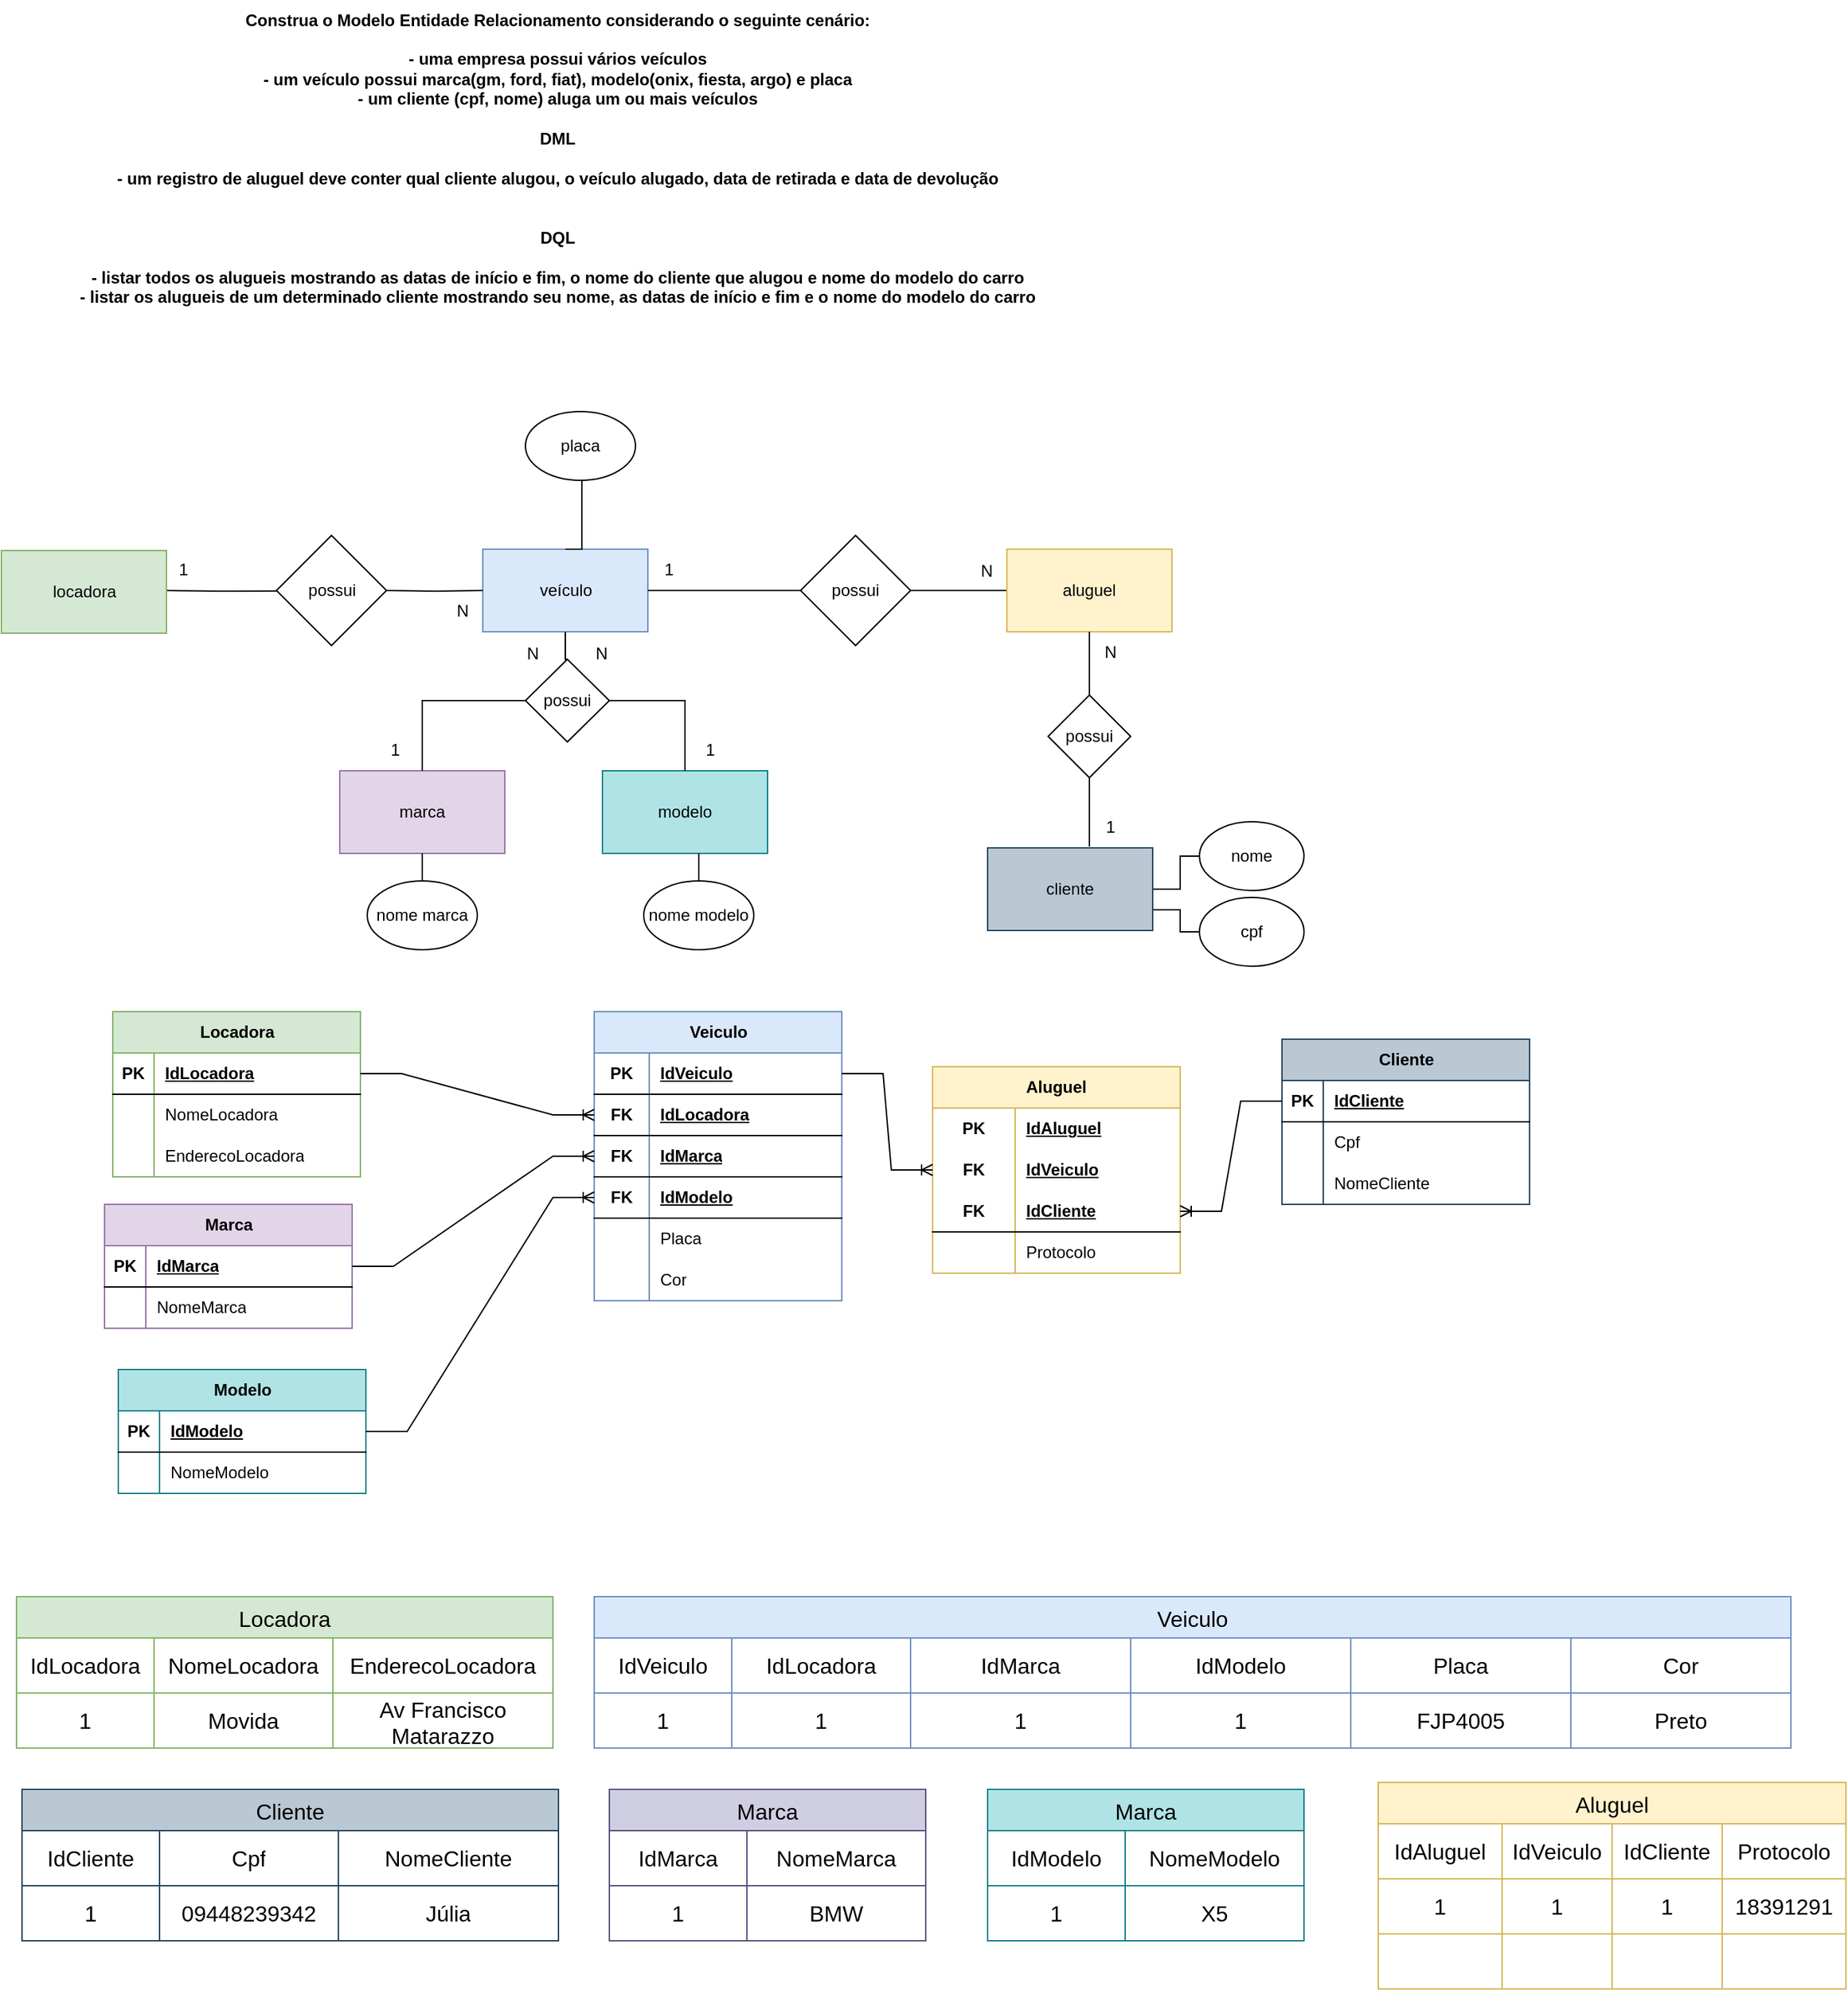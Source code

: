 <mxfile version="21.6.6" type="device">
  <diagram name="Página-1" id="32gP1rwj8Ow81AT_pFUl">
    <mxGraphModel dx="1600" dy="938" grid="1" gridSize="10" guides="1" tooltips="1" connect="1" arrows="1" fold="1" page="1" pageScale="1" pageWidth="827" pageHeight="1169" math="0" shadow="0">
      <root>
        <mxCell id="0" />
        <mxCell id="1" parent="0" />
        <mxCell id="RTwn7rUxL_76YXAE0_zD-1" value="&lt;div&gt;&lt;b&gt;Construa o Modelo Entidade Relacionamento considerando o seguinte cenário:&lt;/b&gt;&lt;/div&gt;&lt;div&gt;&lt;b&gt;&lt;br&gt;&lt;/b&gt;&lt;/div&gt;&lt;div&gt;&lt;b&gt;- uma empresa possui vários veículos&lt;/b&gt;&lt;/div&gt;&lt;div&gt;&lt;b&gt;- um veículo possui marca(gm, ford, fiat), modelo(onix, fiesta, argo) e placa&lt;/b&gt;&lt;/div&gt;&lt;div&gt;&lt;b&gt;- um cliente (cpf, nome) aluga um ou mais veículos&lt;/b&gt;&lt;/div&gt;&lt;div&gt;&lt;b&gt;&lt;br&gt;&lt;/b&gt;&lt;/div&gt;&lt;div&gt;&lt;b&gt;DML&lt;/b&gt;&lt;/div&gt;&lt;div&gt;&lt;b&gt;&lt;br&gt;&lt;/b&gt;&lt;/div&gt;&lt;div&gt;&lt;b&gt;- um registro de aluguel deve conter qual cliente alugou, o veículo alugado, data de retirada e data de devolução&lt;/b&gt;&lt;/div&gt;&lt;div&gt;&lt;b&gt;&lt;br&gt;&lt;/b&gt;&lt;/div&gt;&lt;div&gt;&lt;b&gt;&lt;br&gt;&lt;/b&gt;&lt;/div&gt;&lt;div&gt;&lt;b&gt;DQL&lt;/b&gt;&lt;/div&gt;&lt;div&gt;&lt;b&gt;&lt;br&gt;&lt;/b&gt;&lt;/div&gt;&lt;div&gt;&lt;b&gt;- listar todos os alugueis mostrando as datas de início e fim, o nome do cliente que alugou e nome do modelo do carro&lt;/b&gt;&lt;/div&gt;&lt;div&gt;&lt;b&gt;- listar os alugueis de um determinado cliente mostrando seu nome, as datas de início e fim e o nome do modelo do carro&lt;/b&gt;&lt;/div&gt;" style="text;html=1;align=center;verticalAlign=middle;resizable=0;points=[];autosize=1;strokeColor=none;fillColor=none;" parent="1" vertex="1">
          <mxGeometry x="53" y="25" width="720" height="230" as="geometry" />
        </mxCell>
        <mxCell id="RTwn7rUxL_76YXAE0_zD-7" value="" style="group;fillColor=#1ba1e2;fontColor=#ffffff;strokeColor=#006EAF;" parent="1" vertex="1" connectable="0">
          <mxGeometry x="9" y="425" width="120" height="60" as="geometry" />
        </mxCell>
        <mxCell id="RTwn7rUxL_76YXAE0_zD-19" style="edgeStyle=orthogonalEdgeStyle;rounded=0;orthogonalLoop=1;jettySize=auto;html=1;exitX=1;exitY=0.5;exitDx=0;exitDy=0;endArrow=none;endFill=0;" parent="RTwn7rUxL_76YXAE0_zD-7" edge="1">
          <mxGeometry relative="1" as="geometry">
            <mxPoint x="200" y="29.353" as="targetPoint" />
            <mxPoint x="120" y="29.0" as="sourcePoint" />
          </mxGeometry>
        </mxCell>
        <mxCell id="RTwn7rUxL_76YXAE0_zD-2" value="" style="rounded=0;whiteSpace=wrap;html=1;fillColor=#d5e8d4;strokeColor=#82b366;" parent="RTwn7rUxL_76YXAE0_zD-7" vertex="1">
          <mxGeometry width="120" height="60" as="geometry" />
        </mxCell>
        <mxCell id="RTwn7rUxL_76YXAE0_zD-3" value="locadora" style="text;html=1;align=center;verticalAlign=middle;resizable=0;points=[];autosize=1;strokeColor=none;fillColor=none;" parent="RTwn7rUxL_76YXAE0_zD-7" vertex="1">
          <mxGeometry x="25" y="15" width="70" height="30" as="geometry" />
        </mxCell>
        <mxCell id="RTwn7rUxL_76YXAE0_zD-8" value="" style="group" parent="1" vertex="1" connectable="0">
          <mxGeometry x="209" y="414" width="80" height="80" as="geometry" />
        </mxCell>
        <mxCell id="RTwn7rUxL_76YXAE0_zD-5" value="" style="rhombus;whiteSpace=wrap;html=1;" parent="RTwn7rUxL_76YXAE0_zD-8" vertex="1">
          <mxGeometry width="80" height="80" as="geometry" />
        </mxCell>
        <mxCell id="RTwn7rUxL_76YXAE0_zD-6" value="possui" style="text;html=1;align=center;verticalAlign=middle;resizable=0;points=[];autosize=1;strokeColor=none;fillColor=none;" parent="RTwn7rUxL_76YXAE0_zD-8" vertex="1">
          <mxGeometry x="10" y="25" width="60" height="30" as="geometry" />
        </mxCell>
        <mxCell id="RTwn7rUxL_76YXAE0_zD-11" value="" style="group;fillColor=#dae8fc;strokeColor=#6c8ebf;" parent="1" vertex="1" connectable="0">
          <mxGeometry x="359" y="424" width="120" height="60" as="geometry" />
        </mxCell>
        <mxCell id="RTwn7rUxL_76YXAE0_zD-9" value="" style="rounded=0;whiteSpace=wrap;html=1;fillColor=#dae8fc;strokeColor=#6c8ebf;" parent="RTwn7rUxL_76YXAE0_zD-11" vertex="1">
          <mxGeometry width="120" height="60" as="geometry" />
        </mxCell>
        <mxCell id="RTwn7rUxL_76YXAE0_zD-10" value="veículo" style="text;html=1;align=center;verticalAlign=middle;resizable=0;points=[];autosize=1;strokeColor=none;fillColor=none;" parent="RTwn7rUxL_76YXAE0_zD-11" vertex="1">
          <mxGeometry x="30" y="15" width="60" height="30" as="geometry" />
        </mxCell>
        <mxCell id="RTwn7rUxL_76YXAE0_zD-14" value="placa" style="ellipse;whiteSpace=wrap;html=1;" parent="1" vertex="1">
          <mxGeometry x="390" y="324" width="80" height="50" as="geometry" />
        </mxCell>
        <mxCell id="RTwn7rUxL_76YXAE0_zD-17" style="edgeStyle=orthogonalEdgeStyle;rounded=0;orthogonalLoop=1;jettySize=auto;html=1;entryX=0.5;entryY=1;entryDx=0;entryDy=0;endArrow=none;endFill=0;" parent="1" edge="1">
          <mxGeometry relative="1" as="geometry">
            <mxPoint x="419" y="424" as="sourcePoint" />
            <Array as="points">
              <mxPoint x="419" y="424" />
              <mxPoint x="431" y="424" />
            </Array>
            <mxPoint x="431" y="374" as="targetPoint" />
          </mxGeometry>
        </mxCell>
        <mxCell id="RTwn7rUxL_76YXAE0_zD-20" style="edgeStyle=orthogonalEdgeStyle;rounded=0;orthogonalLoop=1;jettySize=auto;html=1;entryX=0;entryY=0.5;entryDx=0;entryDy=0;endArrow=none;endFill=0;" parent="1" target="RTwn7rUxL_76YXAE0_zD-9" edge="1">
          <mxGeometry relative="1" as="geometry">
            <mxPoint x="289" y="454" as="sourcePoint" />
          </mxGeometry>
        </mxCell>
        <mxCell id="yN6mKbBygSOFcfi135r5-12" value="" style="edgeStyle=orthogonalEdgeStyle;rounded=0;orthogonalLoop=1;jettySize=auto;html=1;endArrow=none;endFill=0;" edge="1" parent="1" source="RTwn7rUxL_76YXAE0_zD-24" target="RTwn7rUxL_76YXAE0_zD-27">
          <mxGeometry relative="1" as="geometry" />
        </mxCell>
        <mxCell id="yN6mKbBygSOFcfi135r5-13" style="edgeStyle=orthogonalEdgeStyle;rounded=0;orthogonalLoop=1;jettySize=auto;html=1;exitX=1;exitY=0.75;exitDx=0;exitDy=0;endArrow=none;endFill=0;" edge="1" parent="1" source="RTwn7rUxL_76YXAE0_zD-24" target="RTwn7rUxL_76YXAE0_zD-26">
          <mxGeometry relative="1" as="geometry" />
        </mxCell>
        <mxCell id="RTwn7rUxL_76YXAE0_zD-24" value="cliente" style="rounded=0;whiteSpace=wrap;html=1;fillColor=#bac8d3;strokeColor=#23445d;" parent="1" vertex="1">
          <mxGeometry x="726" y="641" width="120" height="60" as="geometry" />
        </mxCell>
        <mxCell id="RTwn7rUxL_76YXAE0_zD-31" style="edgeStyle=orthogonalEdgeStyle;rounded=0;orthogonalLoop=1;jettySize=auto;html=1;entryX=1;entryY=0.5;entryDx=0;entryDy=0;endArrow=none;endFill=0;" parent="1" source="RTwn7rUxL_76YXAE0_zD-25" target="RTwn7rUxL_76YXAE0_zD-9" edge="1">
          <mxGeometry relative="1" as="geometry">
            <Array as="points">
              <mxPoint x="569" y="454" />
            </Array>
          </mxGeometry>
        </mxCell>
        <mxCell id="yN6mKbBygSOFcfi135r5-11" style="edgeStyle=orthogonalEdgeStyle;rounded=0;orthogonalLoop=1;jettySize=auto;html=1;exitX=1;exitY=0.5;exitDx=0;exitDy=0;entryX=0;entryY=0.5;entryDx=0;entryDy=0;endArrow=none;endFill=0;" edge="1" parent="1" source="RTwn7rUxL_76YXAE0_zD-25" target="yN6mKbBygSOFcfi135r5-6">
          <mxGeometry relative="1" as="geometry" />
        </mxCell>
        <mxCell id="RTwn7rUxL_76YXAE0_zD-25" value="possui" style="rhombus;whiteSpace=wrap;html=1;" parent="1" vertex="1">
          <mxGeometry x="590" y="414" width="80" height="80" as="geometry" />
        </mxCell>
        <mxCell id="RTwn7rUxL_76YXAE0_zD-26" value="cpf" style="ellipse;whiteSpace=wrap;html=1;" parent="1" vertex="1">
          <mxGeometry x="880" y="677" width="76" height="50" as="geometry" />
        </mxCell>
        <mxCell id="RTwn7rUxL_76YXAE0_zD-27" value="nome" style="ellipse;whiteSpace=wrap;html=1;" parent="1" vertex="1">
          <mxGeometry x="880" y="622" width="76" height="50" as="geometry" />
        </mxCell>
        <mxCell id="RTwn7rUxL_76YXAE0_zD-32" value="1" style="text;html=1;align=center;verticalAlign=middle;resizable=0;points=[];autosize=1;strokeColor=none;fillColor=none;" parent="1" vertex="1">
          <mxGeometry x="126" y="424" width="30" height="30" as="geometry" />
        </mxCell>
        <mxCell id="RTwn7rUxL_76YXAE0_zD-33" value="N" style="text;html=1;align=center;verticalAlign=middle;resizable=0;points=[];autosize=1;strokeColor=none;fillColor=none;" parent="1" vertex="1">
          <mxGeometry x="329" y="454" width="30" height="30" as="geometry" />
        </mxCell>
        <mxCell id="RTwn7rUxL_76YXAE0_zD-34" value="N" style="text;html=1;align=center;verticalAlign=middle;resizable=0;points=[];autosize=1;strokeColor=none;fillColor=none;" parent="1" vertex="1">
          <mxGeometry x="710" y="425" width="30" height="30" as="geometry" />
        </mxCell>
        <mxCell id="RTwn7rUxL_76YXAE0_zD-35" value="1" style="text;html=1;align=center;verticalAlign=middle;resizable=0;points=[];autosize=1;strokeColor=none;fillColor=none;" parent="1" vertex="1">
          <mxGeometry x="479" y="424" width="30" height="30" as="geometry" />
        </mxCell>
        <mxCell id="YasK0nrGq2vCX-96jS8V-7" value="" style="group" parent="1" vertex="1" connectable="0">
          <mxGeometry x="255" y="585" width="311" height="130" as="geometry" />
        </mxCell>
        <mxCell id="YasK0nrGq2vCX-96jS8V-1" value="marca" style="rounded=0;whiteSpace=wrap;html=1;fillColor=#e1d5e7;strokeColor=#9673a6;" parent="YasK0nrGq2vCX-96jS8V-7" vertex="1">
          <mxGeometry width="120" height="60" as="geometry" />
        </mxCell>
        <mxCell id="YasK0nrGq2vCX-96jS8V-2" value="modelo" style="rounded=0;whiteSpace=wrap;html=1;fillColor=#b0e3e6;strokeColor=#0e8088;" parent="YasK0nrGq2vCX-96jS8V-7" vertex="1">
          <mxGeometry x="191" width="120" height="60" as="geometry" />
        </mxCell>
        <mxCell id="YasK0nrGq2vCX-96jS8V-5" style="edgeStyle=orthogonalEdgeStyle;rounded=0;orthogonalLoop=1;jettySize=auto;html=1;exitX=0.5;exitY=0;exitDx=0;exitDy=0;entryX=0.5;entryY=1;entryDx=0;entryDy=0;endArrow=none;endFill=0;" parent="YasK0nrGq2vCX-96jS8V-7" source="YasK0nrGq2vCX-96jS8V-3" target="YasK0nrGq2vCX-96jS8V-1" edge="1">
          <mxGeometry relative="1" as="geometry" />
        </mxCell>
        <mxCell id="YasK0nrGq2vCX-96jS8V-3" value="nome marca" style="ellipse;whiteSpace=wrap;html=1;" parent="YasK0nrGq2vCX-96jS8V-7" vertex="1">
          <mxGeometry x="20" y="80" width="80" height="50" as="geometry" />
        </mxCell>
        <mxCell id="YasK0nrGq2vCX-96jS8V-6" style="edgeStyle=orthogonalEdgeStyle;rounded=0;orthogonalLoop=1;jettySize=auto;html=1;exitX=0.5;exitY=0;exitDx=0;exitDy=0;endArrow=none;endFill=0;" parent="YasK0nrGq2vCX-96jS8V-7" source="YasK0nrGq2vCX-96jS8V-4" edge="1">
          <mxGeometry relative="1" as="geometry">
            <mxPoint x="261" y="60" as="targetPoint" />
          </mxGeometry>
        </mxCell>
        <mxCell id="YasK0nrGq2vCX-96jS8V-4" value="nome modelo" style="ellipse;whiteSpace=wrap;html=1;" parent="YasK0nrGq2vCX-96jS8V-7" vertex="1">
          <mxGeometry x="221" y="80" width="80" height="50" as="geometry" />
        </mxCell>
        <mxCell id="YasK0nrGq2vCX-96jS8V-11" style="edgeStyle=orthogonalEdgeStyle;rounded=0;orthogonalLoop=1;jettySize=auto;html=1;exitX=0.5;exitY=0;exitDx=0;exitDy=0;entryX=0.5;entryY=1;entryDx=0;entryDy=0;endArrow=none;endFill=0;" parent="1" source="YasK0nrGq2vCX-96jS8V-8" target="RTwn7rUxL_76YXAE0_zD-9" edge="1">
          <mxGeometry relative="1" as="geometry" />
        </mxCell>
        <mxCell id="YasK0nrGq2vCX-96jS8V-8" value="possui" style="rhombus;whiteSpace=wrap;html=1;" parent="1" vertex="1">
          <mxGeometry x="390" y="504" width="61" height="60" as="geometry" />
        </mxCell>
        <mxCell id="YasK0nrGq2vCX-96jS8V-9" style="edgeStyle=orthogonalEdgeStyle;rounded=0;orthogonalLoop=1;jettySize=auto;html=1;exitX=0.5;exitY=0;exitDx=0;exitDy=0;entryX=0;entryY=0.5;entryDx=0;entryDy=0;endArrow=none;endFill=0;" parent="1" source="YasK0nrGq2vCX-96jS8V-1" target="YasK0nrGq2vCX-96jS8V-8" edge="1">
          <mxGeometry relative="1" as="geometry" />
        </mxCell>
        <mxCell id="YasK0nrGq2vCX-96jS8V-10" style="edgeStyle=orthogonalEdgeStyle;rounded=0;orthogonalLoop=1;jettySize=auto;html=1;exitX=0.5;exitY=0;exitDx=0;exitDy=0;entryX=1;entryY=0.5;entryDx=0;entryDy=0;endArrow=none;endFill=0;" parent="1" source="YasK0nrGq2vCX-96jS8V-2" target="YasK0nrGq2vCX-96jS8V-8" edge="1">
          <mxGeometry relative="1" as="geometry" />
        </mxCell>
        <mxCell id="r-pdSJjvlhiGzhGmr560-27" value="Locadora" style="shape=table;startSize=30;container=1;collapsible=1;childLayout=tableLayout;fixedRows=1;rowLines=0;fontStyle=1;align=center;resizeLast=1;html=1;fillColor=#d5e8d4;strokeColor=#82b366;" parent="1" vertex="1">
          <mxGeometry x="90" y="760" width="180" height="120" as="geometry" />
        </mxCell>
        <mxCell id="r-pdSJjvlhiGzhGmr560-28" value="" style="shape=tableRow;horizontal=0;startSize=0;swimlaneHead=0;swimlaneBody=0;fillColor=none;collapsible=0;dropTarget=0;points=[[0,0.5],[1,0.5]];portConstraint=eastwest;top=0;left=0;right=0;bottom=1;" parent="r-pdSJjvlhiGzhGmr560-27" vertex="1">
          <mxGeometry y="30" width="180" height="30" as="geometry" />
        </mxCell>
        <mxCell id="r-pdSJjvlhiGzhGmr560-29" value="PK" style="shape=partialRectangle;connectable=0;fillColor=none;top=0;left=0;bottom=0;right=0;fontStyle=1;overflow=hidden;whiteSpace=wrap;html=1;" parent="r-pdSJjvlhiGzhGmr560-28" vertex="1">
          <mxGeometry width="30" height="30" as="geometry">
            <mxRectangle width="30" height="30" as="alternateBounds" />
          </mxGeometry>
        </mxCell>
        <mxCell id="r-pdSJjvlhiGzhGmr560-30" value="IdLocadora" style="shape=partialRectangle;connectable=0;fillColor=none;top=0;left=0;bottom=0;right=0;align=left;spacingLeft=6;fontStyle=5;overflow=hidden;whiteSpace=wrap;html=1;" parent="r-pdSJjvlhiGzhGmr560-28" vertex="1">
          <mxGeometry x="30" width="150" height="30" as="geometry">
            <mxRectangle width="150" height="30" as="alternateBounds" />
          </mxGeometry>
        </mxCell>
        <mxCell id="r-pdSJjvlhiGzhGmr560-31" value="" style="shape=tableRow;horizontal=0;startSize=0;swimlaneHead=0;swimlaneBody=0;fillColor=none;collapsible=0;dropTarget=0;points=[[0,0.5],[1,0.5]];portConstraint=eastwest;top=0;left=0;right=0;bottom=0;" parent="r-pdSJjvlhiGzhGmr560-27" vertex="1">
          <mxGeometry y="60" width="180" height="30" as="geometry" />
        </mxCell>
        <mxCell id="r-pdSJjvlhiGzhGmr560-32" value="" style="shape=partialRectangle;connectable=0;fillColor=none;top=0;left=0;bottom=0;right=0;editable=1;overflow=hidden;whiteSpace=wrap;html=1;" parent="r-pdSJjvlhiGzhGmr560-31" vertex="1">
          <mxGeometry width="30" height="30" as="geometry">
            <mxRectangle width="30" height="30" as="alternateBounds" />
          </mxGeometry>
        </mxCell>
        <mxCell id="r-pdSJjvlhiGzhGmr560-33" value="NomeLocadora" style="shape=partialRectangle;connectable=0;fillColor=none;top=0;left=0;bottom=0;right=0;align=left;spacingLeft=6;overflow=hidden;whiteSpace=wrap;html=1;" parent="r-pdSJjvlhiGzhGmr560-31" vertex="1">
          <mxGeometry x="30" width="150" height="30" as="geometry">
            <mxRectangle width="150" height="30" as="alternateBounds" />
          </mxGeometry>
        </mxCell>
        <mxCell id="r-pdSJjvlhiGzhGmr560-34" value="" style="shape=tableRow;horizontal=0;startSize=0;swimlaneHead=0;swimlaneBody=0;fillColor=none;collapsible=0;dropTarget=0;points=[[0,0.5],[1,0.5]];portConstraint=eastwest;top=0;left=0;right=0;bottom=0;" parent="r-pdSJjvlhiGzhGmr560-27" vertex="1">
          <mxGeometry y="90" width="180" height="30" as="geometry" />
        </mxCell>
        <mxCell id="r-pdSJjvlhiGzhGmr560-35" value="" style="shape=partialRectangle;connectable=0;fillColor=none;top=0;left=0;bottom=0;right=0;editable=1;overflow=hidden;whiteSpace=wrap;html=1;" parent="r-pdSJjvlhiGzhGmr560-34" vertex="1">
          <mxGeometry width="30" height="30" as="geometry">
            <mxRectangle width="30" height="30" as="alternateBounds" />
          </mxGeometry>
        </mxCell>
        <mxCell id="r-pdSJjvlhiGzhGmr560-36" value="EnderecoLocadora" style="shape=partialRectangle;connectable=0;fillColor=none;top=0;left=0;bottom=0;right=0;align=left;spacingLeft=6;overflow=hidden;whiteSpace=wrap;html=1;" parent="r-pdSJjvlhiGzhGmr560-34" vertex="1">
          <mxGeometry x="30" width="150" height="30" as="geometry">
            <mxRectangle width="150" height="30" as="alternateBounds" />
          </mxGeometry>
        </mxCell>
        <mxCell id="r-pdSJjvlhiGzhGmr560-40" value="Veiculo" style="shape=table;startSize=30;container=1;collapsible=1;childLayout=tableLayout;fixedRows=1;rowLines=0;fontStyle=1;align=center;resizeLast=1;html=1;fillColor=#dae8fc;strokeColor=#6c8ebf;" parent="1" vertex="1">
          <mxGeometry x="440" y="760" width="180" height="210" as="geometry" />
        </mxCell>
        <mxCell id="r-pdSJjvlhiGzhGmr560-41" value="" style="shape=tableRow;horizontal=0;startSize=0;swimlaneHead=0;swimlaneBody=0;fillColor=none;collapsible=0;dropTarget=0;points=[[0,0.5],[1,0.5]];portConstraint=eastwest;top=0;left=0;right=0;bottom=1;" parent="r-pdSJjvlhiGzhGmr560-40" vertex="1">
          <mxGeometry y="30" width="180" height="30" as="geometry" />
        </mxCell>
        <mxCell id="r-pdSJjvlhiGzhGmr560-42" value="PK" style="shape=partialRectangle;connectable=0;fillColor=none;top=0;left=0;bottom=0;right=0;fontStyle=1;overflow=hidden;whiteSpace=wrap;html=1;" parent="r-pdSJjvlhiGzhGmr560-41" vertex="1">
          <mxGeometry width="40" height="30" as="geometry">
            <mxRectangle width="40" height="30" as="alternateBounds" />
          </mxGeometry>
        </mxCell>
        <mxCell id="r-pdSJjvlhiGzhGmr560-43" value="IdVeiculo" style="shape=partialRectangle;connectable=0;fillColor=none;top=0;left=0;bottom=0;right=0;align=left;spacingLeft=6;fontStyle=5;overflow=hidden;whiteSpace=wrap;html=1;" parent="r-pdSJjvlhiGzhGmr560-41" vertex="1">
          <mxGeometry x="40" width="140" height="30" as="geometry">
            <mxRectangle width="140" height="30" as="alternateBounds" />
          </mxGeometry>
        </mxCell>
        <mxCell id="r-pdSJjvlhiGzhGmr560-57" style="shape=tableRow;horizontal=0;startSize=0;swimlaneHead=0;swimlaneBody=0;fillColor=none;collapsible=0;dropTarget=0;points=[[0,0.5],[1,0.5]];portConstraint=eastwest;top=0;left=0;right=0;bottom=1;" parent="r-pdSJjvlhiGzhGmr560-40" vertex="1">
          <mxGeometry y="60" width="180" height="30" as="geometry" />
        </mxCell>
        <mxCell id="r-pdSJjvlhiGzhGmr560-58" value="FK" style="shape=partialRectangle;connectable=0;fillColor=none;top=0;left=0;bottom=0;right=0;fontStyle=1;overflow=hidden;whiteSpace=wrap;html=1;" parent="r-pdSJjvlhiGzhGmr560-57" vertex="1">
          <mxGeometry width="40" height="30" as="geometry">
            <mxRectangle width="40" height="30" as="alternateBounds" />
          </mxGeometry>
        </mxCell>
        <mxCell id="r-pdSJjvlhiGzhGmr560-59" value="IdLocadora" style="shape=partialRectangle;connectable=0;fillColor=none;top=0;left=0;bottom=0;right=0;align=left;spacingLeft=6;fontStyle=5;overflow=hidden;whiteSpace=wrap;html=1;" parent="r-pdSJjvlhiGzhGmr560-57" vertex="1">
          <mxGeometry x="40" width="140" height="30" as="geometry">
            <mxRectangle width="140" height="30" as="alternateBounds" />
          </mxGeometry>
        </mxCell>
        <mxCell id="r-pdSJjvlhiGzhGmr560-105" style="shape=tableRow;horizontal=0;startSize=0;swimlaneHead=0;swimlaneBody=0;fillColor=none;collapsible=0;dropTarget=0;points=[[0,0.5],[1,0.5]];portConstraint=eastwest;top=0;left=0;right=0;bottom=1;" parent="r-pdSJjvlhiGzhGmr560-40" vertex="1">
          <mxGeometry y="90" width="180" height="30" as="geometry" />
        </mxCell>
        <mxCell id="r-pdSJjvlhiGzhGmr560-106" value="FK" style="shape=partialRectangle;connectable=0;fillColor=none;top=0;left=0;bottom=0;right=0;fontStyle=1;overflow=hidden;whiteSpace=wrap;html=1;" parent="r-pdSJjvlhiGzhGmr560-105" vertex="1">
          <mxGeometry width="40" height="30" as="geometry">
            <mxRectangle width="40" height="30" as="alternateBounds" />
          </mxGeometry>
        </mxCell>
        <mxCell id="r-pdSJjvlhiGzhGmr560-107" value="IdMarca" style="shape=partialRectangle;connectable=0;fillColor=none;top=0;left=0;bottom=0;right=0;align=left;spacingLeft=6;fontStyle=5;overflow=hidden;whiteSpace=wrap;html=1;" parent="r-pdSJjvlhiGzhGmr560-105" vertex="1">
          <mxGeometry x="40" width="140" height="30" as="geometry">
            <mxRectangle width="140" height="30" as="alternateBounds" />
          </mxGeometry>
        </mxCell>
        <mxCell id="r-pdSJjvlhiGzhGmr560-84" style="shape=tableRow;horizontal=0;startSize=0;swimlaneHead=0;swimlaneBody=0;fillColor=none;collapsible=0;dropTarget=0;points=[[0,0.5],[1,0.5]];portConstraint=eastwest;top=0;left=0;right=0;bottom=1;" parent="r-pdSJjvlhiGzhGmr560-40" vertex="1">
          <mxGeometry y="120" width="180" height="30" as="geometry" />
        </mxCell>
        <mxCell id="r-pdSJjvlhiGzhGmr560-85" value="FK" style="shape=partialRectangle;connectable=0;fillColor=none;top=0;left=0;bottom=0;right=0;fontStyle=1;overflow=hidden;whiteSpace=wrap;html=1;" parent="r-pdSJjvlhiGzhGmr560-84" vertex="1">
          <mxGeometry width="40" height="30" as="geometry">
            <mxRectangle width="40" height="30" as="alternateBounds" />
          </mxGeometry>
        </mxCell>
        <mxCell id="r-pdSJjvlhiGzhGmr560-86" value="IdModelo" style="shape=partialRectangle;connectable=0;fillColor=none;top=0;left=0;bottom=0;right=0;align=left;spacingLeft=6;fontStyle=5;overflow=hidden;whiteSpace=wrap;html=1;" parent="r-pdSJjvlhiGzhGmr560-84" vertex="1">
          <mxGeometry x="40" width="140" height="30" as="geometry">
            <mxRectangle width="140" height="30" as="alternateBounds" />
          </mxGeometry>
        </mxCell>
        <mxCell id="r-pdSJjvlhiGzhGmr560-44" value="" style="shape=tableRow;horizontal=0;startSize=0;swimlaneHead=0;swimlaneBody=0;fillColor=none;collapsible=0;dropTarget=0;points=[[0,0.5],[1,0.5]];portConstraint=eastwest;top=0;left=0;right=0;bottom=0;" parent="r-pdSJjvlhiGzhGmr560-40" vertex="1">
          <mxGeometry y="150" width="180" height="30" as="geometry" />
        </mxCell>
        <mxCell id="r-pdSJjvlhiGzhGmr560-45" value="" style="shape=partialRectangle;connectable=0;fillColor=none;top=0;left=0;bottom=0;right=0;editable=1;overflow=hidden;whiteSpace=wrap;html=1;" parent="r-pdSJjvlhiGzhGmr560-44" vertex="1">
          <mxGeometry width="40" height="30" as="geometry">
            <mxRectangle width="40" height="30" as="alternateBounds" />
          </mxGeometry>
        </mxCell>
        <mxCell id="r-pdSJjvlhiGzhGmr560-46" value="Placa" style="shape=partialRectangle;connectable=0;fillColor=none;top=0;left=0;bottom=0;right=0;align=left;spacingLeft=6;overflow=hidden;whiteSpace=wrap;html=1;" parent="r-pdSJjvlhiGzhGmr560-44" vertex="1">
          <mxGeometry x="40" width="140" height="30" as="geometry">
            <mxRectangle width="140" height="30" as="alternateBounds" />
          </mxGeometry>
        </mxCell>
        <mxCell id="r-pdSJjvlhiGzhGmr560-47" value="" style="shape=tableRow;horizontal=0;startSize=0;swimlaneHead=0;swimlaneBody=0;fillColor=none;collapsible=0;dropTarget=0;points=[[0,0.5],[1,0.5]];portConstraint=eastwest;top=0;left=0;right=0;bottom=0;" parent="r-pdSJjvlhiGzhGmr560-40" vertex="1">
          <mxGeometry y="180" width="180" height="30" as="geometry" />
        </mxCell>
        <mxCell id="r-pdSJjvlhiGzhGmr560-48" value="" style="shape=partialRectangle;connectable=0;fillColor=none;top=0;left=0;bottom=0;right=0;editable=1;overflow=hidden;whiteSpace=wrap;html=1;" parent="r-pdSJjvlhiGzhGmr560-47" vertex="1">
          <mxGeometry width="40" height="30" as="geometry">
            <mxRectangle width="40" height="30" as="alternateBounds" />
          </mxGeometry>
        </mxCell>
        <mxCell id="r-pdSJjvlhiGzhGmr560-49" value="Cor" style="shape=partialRectangle;connectable=0;fillColor=none;top=0;left=0;bottom=0;right=0;align=left;spacingLeft=6;overflow=hidden;whiteSpace=wrap;html=1;" parent="r-pdSJjvlhiGzhGmr560-47" vertex="1">
          <mxGeometry x="40" width="140" height="30" as="geometry">
            <mxRectangle width="140" height="30" as="alternateBounds" />
          </mxGeometry>
        </mxCell>
        <mxCell id="r-pdSJjvlhiGzhGmr560-64" value="Marca" style="shape=table;startSize=30;container=1;collapsible=1;childLayout=tableLayout;fixedRows=1;rowLines=0;fontStyle=1;align=center;resizeLast=1;html=1;fillColor=#e1d5e7;strokeColor=#9673a6;" parent="1" vertex="1">
          <mxGeometry x="84" y="900" width="180" height="90" as="geometry" />
        </mxCell>
        <mxCell id="r-pdSJjvlhiGzhGmr560-65" value="" style="shape=tableRow;horizontal=0;startSize=0;swimlaneHead=0;swimlaneBody=0;fillColor=none;collapsible=0;dropTarget=0;points=[[0,0.5],[1,0.5]];portConstraint=eastwest;top=0;left=0;right=0;bottom=1;" parent="r-pdSJjvlhiGzhGmr560-64" vertex="1">
          <mxGeometry y="30" width="180" height="30" as="geometry" />
        </mxCell>
        <mxCell id="r-pdSJjvlhiGzhGmr560-66" value="PK" style="shape=partialRectangle;connectable=0;fillColor=none;top=0;left=0;bottom=0;right=0;fontStyle=1;overflow=hidden;whiteSpace=wrap;html=1;" parent="r-pdSJjvlhiGzhGmr560-65" vertex="1">
          <mxGeometry width="30" height="30" as="geometry">
            <mxRectangle width="30" height="30" as="alternateBounds" />
          </mxGeometry>
        </mxCell>
        <mxCell id="r-pdSJjvlhiGzhGmr560-67" value="IdMarca" style="shape=partialRectangle;connectable=0;fillColor=none;top=0;left=0;bottom=0;right=0;align=left;spacingLeft=6;fontStyle=5;overflow=hidden;whiteSpace=wrap;html=1;" parent="r-pdSJjvlhiGzhGmr560-65" vertex="1">
          <mxGeometry x="30" width="150" height="30" as="geometry">
            <mxRectangle width="150" height="30" as="alternateBounds" />
          </mxGeometry>
        </mxCell>
        <mxCell id="r-pdSJjvlhiGzhGmr560-68" value="" style="shape=tableRow;horizontal=0;startSize=0;swimlaneHead=0;swimlaneBody=0;fillColor=none;collapsible=0;dropTarget=0;points=[[0,0.5],[1,0.5]];portConstraint=eastwest;top=0;left=0;right=0;bottom=0;" parent="r-pdSJjvlhiGzhGmr560-64" vertex="1">
          <mxGeometry y="60" width="180" height="30" as="geometry" />
        </mxCell>
        <mxCell id="r-pdSJjvlhiGzhGmr560-69" value="" style="shape=partialRectangle;connectable=0;fillColor=none;top=0;left=0;bottom=0;right=0;editable=1;overflow=hidden;whiteSpace=wrap;html=1;" parent="r-pdSJjvlhiGzhGmr560-68" vertex="1">
          <mxGeometry width="30" height="30" as="geometry">
            <mxRectangle width="30" height="30" as="alternateBounds" />
          </mxGeometry>
        </mxCell>
        <mxCell id="r-pdSJjvlhiGzhGmr560-70" value="NomeMarca" style="shape=partialRectangle;connectable=0;fillColor=none;top=0;left=0;bottom=0;right=0;align=left;spacingLeft=6;overflow=hidden;whiteSpace=wrap;html=1;" parent="r-pdSJjvlhiGzhGmr560-68" vertex="1">
          <mxGeometry x="30" width="150" height="30" as="geometry">
            <mxRectangle width="150" height="30" as="alternateBounds" />
          </mxGeometry>
        </mxCell>
        <mxCell id="r-pdSJjvlhiGzhGmr560-77" value="Modelo" style="shape=table;startSize=30;container=1;collapsible=1;childLayout=tableLayout;fixedRows=1;rowLines=0;fontStyle=1;align=center;resizeLast=1;html=1;fillColor=#b0e3e6;strokeColor=#0e8088;" parent="1" vertex="1">
          <mxGeometry x="94" y="1020" width="180" height="90" as="geometry" />
        </mxCell>
        <mxCell id="r-pdSJjvlhiGzhGmr560-78" value="" style="shape=tableRow;horizontal=0;startSize=0;swimlaneHead=0;swimlaneBody=0;fillColor=none;collapsible=0;dropTarget=0;points=[[0,0.5],[1,0.5]];portConstraint=eastwest;top=0;left=0;right=0;bottom=1;" parent="r-pdSJjvlhiGzhGmr560-77" vertex="1">
          <mxGeometry y="30" width="180" height="30" as="geometry" />
        </mxCell>
        <mxCell id="r-pdSJjvlhiGzhGmr560-79" value="PK" style="shape=partialRectangle;connectable=0;fillColor=none;top=0;left=0;bottom=0;right=0;fontStyle=1;overflow=hidden;whiteSpace=wrap;html=1;" parent="r-pdSJjvlhiGzhGmr560-78" vertex="1">
          <mxGeometry width="30" height="30" as="geometry">
            <mxRectangle width="30" height="30" as="alternateBounds" />
          </mxGeometry>
        </mxCell>
        <mxCell id="r-pdSJjvlhiGzhGmr560-80" value="IdModelo" style="shape=partialRectangle;connectable=0;fillColor=none;top=0;left=0;bottom=0;right=0;align=left;spacingLeft=6;fontStyle=5;overflow=hidden;whiteSpace=wrap;html=1;" parent="r-pdSJjvlhiGzhGmr560-78" vertex="1">
          <mxGeometry x="30" width="150" height="30" as="geometry">
            <mxRectangle width="150" height="30" as="alternateBounds" />
          </mxGeometry>
        </mxCell>
        <mxCell id="r-pdSJjvlhiGzhGmr560-81" value="" style="shape=tableRow;horizontal=0;startSize=0;swimlaneHead=0;swimlaneBody=0;fillColor=none;collapsible=0;dropTarget=0;points=[[0,0.5],[1,0.5]];portConstraint=eastwest;top=0;left=0;right=0;bottom=0;" parent="r-pdSJjvlhiGzhGmr560-77" vertex="1">
          <mxGeometry y="60" width="180" height="30" as="geometry" />
        </mxCell>
        <mxCell id="r-pdSJjvlhiGzhGmr560-82" value="" style="shape=partialRectangle;connectable=0;fillColor=none;top=0;left=0;bottom=0;right=0;editable=1;overflow=hidden;whiteSpace=wrap;html=1;" parent="r-pdSJjvlhiGzhGmr560-81" vertex="1">
          <mxGeometry width="30" height="30" as="geometry">
            <mxRectangle width="30" height="30" as="alternateBounds" />
          </mxGeometry>
        </mxCell>
        <mxCell id="r-pdSJjvlhiGzhGmr560-83" value="NomeModelo" style="shape=partialRectangle;connectable=0;fillColor=none;top=0;left=0;bottom=0;right=0;align=left;spacingLeft=6;overflow=hidden;whiteSpace=wrap;html=1;" parent="r-pdSJjvlhiGzhGmr560-81" vertex="1">
          <mxGeometry x="30" width="150" height="30" as="geometry">
            <mxRectangle width="150" height="30" as="alternateBounds" />
          </mxGeometry>
        </mxCell>
        <mxCell id="r-pdSJjvlhiGzhGmr560-90" value="Cliente" style="shape=table;startSize=30;container=1;collapsible=1;childLayout=tableLayout;fixedRows=1;rowLines=0;fontStyle=1;align=center;resizeLast=1;html=1;fillColor=#bac8d3;strokeColor=#23445d;" parent="1" vertex="1">
          <mxGeometry x="940" y="780" width="180" height="120" as="geometry" />
        </mxCell>
        <mxCell id="r-pdSJjvlhiGzhGmr560-91" value="" style="shape=tableRow;horizontal=0;startSize=0;swimlaneHead=0;swimlaneBody=0;fillColor=none;collapsible=0;dropTarget=0;points=[[0,0.5],[1,0.5]];portConstraint=eastwest;top=0;left=0;right=0;bottom=1;" parent="r-pdSJjvlhiGzhGmr560-90" vertex="1">
          <mxGeometry y="30" width="180" height="30" as="geometry" />
        </mxCell>
        <mxCell id="r-pdSJjvlhiGzhGmr560-92" value="PK" style="shape=partialRectangle;connectable=0;fillColor=none;top=0;left=0;bottom=0;right=0;fontStyle=1;overflow=hidden;whiteSpace=wrap;html=1;" parent="r-pdSJjvlhiGzhGmr560-91" vertex="1">
          <mxGeometry width="30" height="30" as="geometry">
            <mxRectangle width="30" height="30" as="alternateBounds" />
          </mxGeometry>
        </mxCell>
        <mxCell id="r-pdSJjvlhiGzhGmr560-93" value="IdCliente" style="shape=partialRectangle;connectable=0;fillColor=none;top=0;left=0;bottom=0;right=0;align=left;spacingLeft=6;fontStyle=5;overflow=hidden;whiteSpace=wrap;html=1;" parent="r-pdSJjvlhiGzhGmr560-91" vertex="1">
          <mxGeometry x="30" width="150" height="30" as="geometry">
            <mxRectangle width="150" height="30" as="alternateBounds" />
          </mxGeometry>
        </mxCell>
        <mxCell id="r-pdSJjvlhiGzhGmr560-94" value="" style="shape=tableRow;horizontal=0;startSize=0;swimlaneHead=0;swimlaneBody=0;fillColor=none;collapsible=0;dropTarget=0;points=[[0,0.5],[1,0.5]];portConstraint=eastwest;top=0;left=0;right=0;bottom=0;" parent="r-pdSJjvlhiGzhGmr560-90" vertex="1">
          <mxGeometry y="60" width="180" height="30" as="geometry" />
        </mxCell>
        <mxCell id="r-pdSJjvlhiGzhGmr560-95" value="" style="shape=partialRectangle;connectable=0;fillColor=none;top=0;left=0;bottom=0;right=0;editable=1;overflow=hidden;whiteSpace=wrap;html=1;" parent="r-pdSJjvlhiGzhGmr560-94" vertex="1">
          <mxGeometry width="30" height="30" as="geometry">
            <mxRectangle width="30" height="30" as="alternateBounds" />
          </mxGeometry>
        </mxCell>
        <mxCell id="r-pdSJjvlhiGzhGmr560-96" value="Cpf" style="shape=partialRectangle;connectable=0;fillColor=none;top=0;left=0;bottom=0;right=0;align=left;spacingLeft=6;overflow=hidden;whiteSpace=wrap;html=1;" parent="r-pdSJjvlhiGzhGmr560-94" vertex="1">
          <mxGeometry x="30" width="150" height="30" as="geometry">
            <mxRectangle width="150" height="30" as="alternateBounds" />
          </mxGeometry>
        </mxCell>
        <mxCell id="r-pdSJjvlhiGzhGmr560-97" value="" style="shape=tableRow;horizontal=0;startSize=0;swimlaneHead=0;swimlaneBody=0;fillColor=none;collapsible=0;dropTarget=0;points=[[0,0.5],[1,0.5]];portConstraint=eastwest;top=0;left=0;right=0;bottom=0;" parent="r-pdSJjvlhiGzhGmr560-90" vertex="1">
          <mxGeometry y="90" width="180" height="30" as="geometry" />
        </mxCell>
        <mxCell id="r-pdSJjvlhiGzhGmr560-98" value="" style="shape=partialRectangle;connectable=0;fillColor=none;top=0;left=0;bottom=0;right=0;editable=1;overflow=hidden;whiteSpace=wrap;html=1;" parent="r-pdSJjvlhiGzhGmr560-97" vertex="1">
          <mxGeometry width="30" height="30" as="geometry">
            <mxRectangle width="30" height="30" as="alternateBounds" />
          </mxGeometry>
        </mxCell>
        <mxCell id="r-pdSJjvlhiGzhGmr560-99" value="NomeCliente" style="shape=partialRectangle;connectable=0;fillColor=none;top=0;left=0;bottom=0;right=0;align=left;spacingLeft=6;overflow=hidden;whiteSpace=wrap;html=1;" parent="r-pdSJjvlhiGzhGmr560-97" vertex="1">
          <mxGeometry x="30" width="150" height="30" as="geometry">
            <mxRectangle width="150" height="30" as="alternateBounds" />
          </mxGeometry>
        </mxCell>
        <mxCell id="XTDgC288b2zs7mSmoJVv-1" value="Locadora" style="shape=table;startSize=30;container=1;collapsible=0;childLayout=tableLayout;strokeColor=#82b366;fontSize=16;fillColor=#d5e8d4;" parent="1" vertex="1">
          <mxGeometry x="20" y="1185" width="390" height="110" as="geometry" />
        </mxCell>
        <mxCell id="XTDgC288b2zs7mSmoJVv-2" value="" style="shape=tableRow;horizontal=0;startSize=0;swimlaneHead=0;swimlaneBody=0;strokeColor=inherit;top=0;left=0;bottom=0;right=0;collapsible=0;dropTarget=0;fillColor=none;points=[[0,0.5],[1,0.5]];portConstraint=eastwest;fontSize=16;" parent="XTDgC288b2zs7mSmoJVv-1" vertex="1">
          <mxGeometry y="30" width="390" height="40" as="geometry" />
        </mxCell>
        <mxCell id="XTDgC288b2zs7mSmoJVv-3" value="IdLocadora" style="shape=partialRectangle;html=1;whiteSpace=wrap;connectable=0;strokeColor=inherit;overflow=hidden;fillColor=none;top=0;left=0;bottom=0;right=0;pointerEvents=1;fontSize=16;" parent="XTDgC288b2zs7mSmoJVv-2" vertex="1">
          <mxGeometry width="100" height="40" as="geometry">
            <mxRectangle width="100" height="40" as="alternateBounds" />
          </mxGeometry>
        </mxCell>
        <mxCell id="XTDgC288b2zs7mSmoJVv-4" value="NomeLocadora" style="shape=partialRectangle;html=1;whiteSpace=wrap;connectable=0;strokeColor=inherit;overflow=hidden;fillColor=none;top=0;left=0;bottom=0;right=0;pointerEvents=1;fontSize=16;" parent="XTDgC288b2zs7mSmoJVv-2" vertex="1">
          <mxGeometry x="100" width="130" height="40" as="geometry">
            <mxRectangle width="130" height="40" as="alternateBounds" />
          </mxGeometry>
        </mxCell>
        <mxCell id="XTDgC288b2zs7mSmoJVv-5" value="EnderecoLocadora" style="shape=partialRectangle;html=1;whiteSpace=wrap;connectable=0;strokeColor=inherit;overflow=hidden;fillColor=none;top=0;left=0;bottom=0;right=0;pointerEvents=1;fontSize=16;" parent="XTDgC288b2zs7mSmoJVv-2" vertex="1">
          <mxGeometry x="230" width="160" height="40" as="geometry">
            <mxRectangle width="160" height="40" as="alternateBounds" />
          </mxGeometry>
        </mxCell>
        <mxCell id="XTDgC288b2zs7mSmoJVv-6" value="" style="shape=tableRow;horizontal=0;startSize=0;swimlaneHead=0;swimlaneBody=0;strokeColor=inherit;top=0;left=0;bottom=0;right=0;collapsible=0;dropTarget=0;fillColor=none;points=[[0,0.5],[1,0.5]];portConstraint=eastwest;fontSize=16;" parent="XTDgC288b2zs7mSmoJVv-1" vertex="1">
          <mxGeometry y="70" width="390" height="40" as="geometry" />
        </mxCell>
        <mxCell id="XTDgC288b2zs7mSmoJVv-7" value="1" style="shape=partialRectangle;html=1;whiteSpace=wrap;connectable=0;strokeColor=inherit;overflow=hidden;fillColor=none;top=0;left=0;bottom=0;right=0;pointerEvents=1;fontSize=16;" parent="XTDgC288b2zs7mSmoJVv-6" vertex="1">
          <mxGeometry width="100" height="40" as="geometry">
            <mxRectangle width="100" height="40" as="alternateBounds" />
          </mxGeometry>
        </mxCell>
        <mxCell id="XTDgC288b2zs7mSmoJVv-8" value="Movida" style="shape=partialRectangle;html=1;whiteSpace=wrap;connectable=0;strokeColor=inherit;overflow=hidden;fillColor=none;top=0;left=0;bottom=0;right=0;pointerEvents=1;fontSize=16;" parent="XTDgC288b2zs7mSmoJVv-6" vertex="1">
          <mxGeometry x="100" width="130" height="40" as="geometry">
            <mxRectangle width="130" height="40" as="alternateBounds" />
          </mxGeometry>
        </mxCell>
        <mxCell id="XTDgC288b2zs7mSmoJVv-9" value="Av Francisco Matarazzo" style="shape=partialRectangle;html=1;whiteSpace=wrap;connectable=0;strokeColor=inherit;overflow=hidden;fillColor=none;top=0;left=0;bottom=0;right=0;pointerEvents=1;fontSize=16;" parent="XTDgC288b2zs7mSmoJVv-6" vertex="1">
          <mxGeometry x="230" width="160" height="40" as="geometry">
            <mxRectangle width="160" height="40" as="alternateBounds" />
          </mxGeometry>
        </mxCell>
        <mxCell id="XTDgC288b2zs7mSmoJVv-14" value="Veiculo" style="shape=table;startSize=30;container=1;collapsible=0;childLayout=tableLayout;strokeColor=#6c8ebf;fontSize=16;fillColor=#dae8fc;" parent="1" vertex="1">
          <mxGeometry x="440" y="1185" width="870" height="110" as="geometry" />
        </mxCell>
        <mxCell id="XTDgC288b2zs7mSmoJVv-15" value="" style="shape=tableRow;horizontal=0;startSize=0;swimlaneHead=0;swimlaneBody=0;strokeColor=inherit;top=0;left=0;bottom=0;right=0;collapsible=0;dropTarget=0;fillColor=none;points=[[0,0.5],[1,0.5]];portConstraint=eastwest;fontSize=16;" parent="XTDgC288b2zs7mSmoJVv-14" vertex="1">
          <mxGeometry y="30" width="870" height="40" as="geometry" />
        </mxCell>
        <mxCell id="XTDgC288b2zs7mSmoJVv-16" value="IdVeiculo" style="shape=partialRectangle;html=1;whiteSpace=wrap;connectable=0;strokeColor=inherit;overflow=hidden;fillColor=none;top=0;left=0;bottom=0;right=0;pointerEvents=1;fontSize=16;" parent="XTDgC288b2zs7mSmoJVv-15" vertex="1">
          <mxGeometry width="100" height="40" as="geometry">
            <mxRectangle width="100" height="40" as="alternateBounds" />
          </mxGeometry>
        </mxCell>
        <mxCell id="XTDgC288b2zs7mSmoJVv-17" value="IdLocadora" style="shape=partialRectangle;html=1;whiteSpace=wrap;connectable=0;strokeColor=inherit;overflow=hidden;fillColor=none;top=0;left=0;bottom=0;right=0;pointerEvents=1;fontSize=16;" parent="XTDgC288b2zs7mSmoJVv-15" vertex="1">
          <mxGeometry x="100" width="130" height="40" as="geometry">
            <mxRectangle width="130" height="40" as="alternateBounds" />
          </mxGeometry>
        </mxCell>
        <mxCell id="XTDgC288b2zs7mSmoJVv-18" value="IdMarca" style="shape=partialRectangle;html=1;whiteSpace=wrap;connectable=0;strokeColor=inherit;overflow=hidden;fillColor=none;top=0;left=0;bottom=0;right=0;pointerEvents=1;fontSize=16;" parent="XTDgC288b2zs7mSmoJVv-15" vertex="1">
          <mxGeometry x="230" width="160" height="40" as="geometry">
            <mxRectangle width="160" height="40" as="alternateBounds" />
          </mxGeometry>
        </mxCell>
        <mxCell id="XTDgC288b2zs7mSmoJVv-23" value="IdModelo" style="shape=partialRectangle;html=1;whiteSpace=wrap;connectable=0;strokeColor=inherit;overflow=hidden;fillColor=none;top=0;left=0;bottom=0;right=0;pointerEvents=1;fontSize=16;" parent="XTDgC288b2zs7mSmoJVv-15" vertex="1">
          <mxGeometry x="390" width="160" height="40" as="geometry">
            <mxRectangle width="160" height="40" as="alternateBounds" />
          </mxGeometry>
        </mxCell>
        <mxCell id="XTDgC288b2zs7mSmoJVv-25" value="Placa" style="shape=partialRectangle;html=1;whiteSpace=wrap;connectable=0;strokeColor=inherit;overflow=hidden;fillColor=none;top=0;left=0;bottom=0;right=0;pointerEvents=1;fontSize=16;" parent="XTDgC288b2zs7mSmoJVv-15" vertex="1">
          <mxGeometry x="550" width="160" height="40" as="geometry">
            <mxRectangle width="160" height="40" as="alternateBounds" />
          </mxGeometry>
        </mxCell>
        <mxCell id="XTDgC288b2zs7mSmoJVv-27" value="Cor" style="shape=partialRectangle;html=1;whiteSpace=wrap;connectable=0;strokeColor=inherit;overflow=hidden;fillColor=none;top=0;left=0;bottom=0;right=0;pointerEvents=1;fontSize=16;" parent="XTDgC288b2zs7mSmoJVv-15" vertex="1">
          <mxGeometry x="710" width="160" height="40" as="geometry">
            <mxRectangle width="160" height="40" as="alternateBounds" />
          </mxGeometry>
        </mxCell>
        <mxCell id="XTDgC288b2zs7mSmoJVv-19" value="" style="shape=tableRow;horizontal=0;startSize=0;swimlaneHead=0;swimlaneBody=0;strokeColor=inherit;top=0;left=0;bottom=0;right=0;collapsible=0;dropTarget=0;fillColor=none;points=[[0,0.5],[1,0.5]];portConstraint=eastwest;fontSize=16;" parent="XTDgC288b2zs7mSmoJVv-14" vertex="1">
          <mxGeometry y="70" width="870" height="40" as="geometry" />
        </mxCell>
        <mxCell id="XTDgC288b2zs7mSmoJVv-20" value="1" style="shape=partialRectangle;html=1;whiteSpace=wrap;connectable=0;strokeColor=inherit;overflow=hidden;fillColor=none;top=0;left=0;bottom=0;right=0;pointerEvents=1;fontSize=16;" parent="XTDgC288b2zs7mSmoJVv-19" vertex="1">
          <mxGeometry width="100" height="40" as="geometry">
            <mxRectangle width="100" height="40" as="alternateBounds" />
          </mxGeometry>
        </mxCell>
        <mxCell id="XTDgC288b2zs7mSmoJVv-21" value="1" style="shape=partialRectangle;html=1;whiteSpace=wrap;connectable=0;strokeColor=inherit;overflow=hidden;fillColor=none;top=0;left=0;bottom=0;right=0;pointerEvents=1;fontSize=16;" parent="XTDgC288b2zs7mSmoJVv-19" vertex="1">
          <mxGeometry x="100" width="130" height="40" as="geometry">
            <mxRectangle width="130" height="40" as="alternateBounds" />
          </mxGeometry>
        </mxCell>
        <mxCell id="XTDgC288b2zs7mSmoJVv-22" value="1" style="shape=partialRectangle;html=1;whiteSpace=wrap;connectable=0;strokeColor=inherit;overflow=hidden;fillColor=none;top=0;left=0;bottom=0;right=0;pointerEvents=1;fontSize=16;" parent="XTDgC288b2zs7mSmoJVv-19" vertex="1">
          <mxGeometry x="230" width="160" height="40" as="geometry">
            <mxRectangle width="160" height="40" as="alternateBounds" />
          </mxGeometry>
        </mxCell>
        <mxCell id="XTDgC288b2zs7mSmoJVv-24" value="1" style="shape=partialRectangle;html=1;whiteSpace=wrap;connectable=0;strokeColor=inherit;overflow=hidden;fillColor=none;top=0;left=0;bottom=0;right=0;pointerEvents=1;fontSize=16;" parent="XTDgC288b2zs7mSmoJVv-19" vertex="1">
          <mxGeometry x="390" width="160" height="40" as="geometry">
            <mxRectangle width="160" height="40" as="alternateBounds" />
          </mxGeometry>
        </mxCell>
        <mxCell id="XTDgC288b2zs7mSmoJVv-26" value="FJP4005" style="shape=partialRectangle;html=1;whiteSpace=wrap;connectable=0;strokeColor=inherit;overflow=hidden;fillColor=none;top=0;left=0;bottom=0;right=0;pointerEvents=1;fontSize=16;" parent="XTDgC288b2zs7mSmoJVv-19" vertex="1">
          <mxGeometry x="550" width="160" height="40" as="geometry">
            <mxRectangle width="160" height="40" as="alternateBounds" />
          </mxGeometry>
        </mxCell>
        <mxCell id="XTDgC288b2zs7mSmoJVv-28" value="Preto" style="shape=partialRectangle;html=1;whiteSpace=wrap;connectable=0;strokeColor=inherit;overflow=hidden;fillColor=none;top=0;left=0;bottom=0;right=0;pointerEvents=1;fontSize=16;" parent="XTDgC288b2zs7mSmoJVv-19" vertex="1">
          <mxGeometry x="710" width="160" height="40" as="geometry">
            <mxRectangle width="160" height="40" as="alternateBounds" />
          </mxGeometry>
        </mxCell>
        <mxCell id="XTDgC288b2zs7mSmoJVv-29" value="Cliente" style="shape=table;startSize=30;container=1;collapsible=0;childLayout=tableLayout;strokeColor=#23445d;fontSize=16;fillColor=#bac8d3;" parent="1" vertex="1">
          <mxGeometry x="24" y="1325" width="390" height="110" as="geometry" />
        </mxCell>
        <mxCell id="XTDgC288b2zs7mSmoJVv-30" value="" style="shape=tableRow;horizontal=0;startSize=0;swimlaneHead=0;swimlaneBody=0;strokeColor=inherit;top=0;left=0;bottom=0;right=0;collapsible=0;dropTarget=0;fillColor=none;points=[[0,0.5],[1,0.5]];portConstraint=eastwest;fontSize=16;" parent="XTDgC288b2zs7mSmoJVv-29" vertex="1">
          <mxGeometry y="30" width="390" height="40" as="geometry" />
        </mxCell>
        <mxCell id="XTDgC288b2zs7mSmoJVv-31" value="IdCliente" style="shape=partialRectangle;html=1;whiteSpace=wrap;connectable=0;strokeColor=inherit;overflow=hidden;fillColor=none;top=0;left=0;bottom=0;right=0;pointerEvents=1;fontSize=16;" parent="XTDgC288b2zs7mSmoJVv-30" vertex="1">
          <mxGeometry width="100" height="40" as="geometry">
            <mxRectangle width="100" height="40" as="alternateBounds" />
          </mxGeometry>
        </mxCell>
        <mxCell id="XTDgC288b2zs7mSmoJVv-32" value="Cpf" style="shape=partialRectangle;html=1;whiteSpace=wrap;connectable=0;strokeColor=inherit;overflow=hidden;fillColor=none;top=0;left=0;bottom=0;right=0;pointerEvents=1;fontSize=16;" parent="XTDgC288b2zs7mSmoJVv-30" vertex="1">
          <mxGeometry x="100" width="130" height="40" as="geometry">
            <mxRectangle width="130" height="40" as="alternateBounds" />
          </mxGeometry>
        </mxCell>
        <mxCell id="XTDgC288b2zs7mSmoJVv-33" value="NomeCliente" style="shape=partialRectangle;html=1;whiteSpace=wrap;connectable=0;strokeColor=inherit;overflow=hidden;fillColor=none;top=0;left=0;bottom=0;right=0;pointerEvents=1;fontSize=16;" parent="XTDgC288b2zs7mSmoJVv-30" vertex="1">
          <mxGeometry x="230" width="160" height="40" as="geometry">
            <mxRectangle width="160" height="40" as="alternateBounds" />
          </mxGeometry>
        </mxCell>
        <mxCell id="XTDgC288b2zs7mSmoJVv-34" value="" style="shape=tableRow;horizontal=0;startSize=0;swimlaneHead=0;swimlaneBody=0;strokeColor=inherit;top=0;left=0;bottom=0;right=0;collapsible=0;dropTarget=0;fillColor=none;points=[[0,0.5],[1,0.5]];portConstraint=eastwest;fontSize=16;" parent="XTDgC288b2zs7mSmoJVv-29" vertex="1">
          <mxGeometry y="70" width="390" height="40" as="geometry" />
        </mxCell>
        <mxCell id="XTDgC288b2zs7mSmoJVv-35" value="1" style="shape=partialRectangle;html=1;whiteSpace=wrap;connectable=0;strokeColor=inherit;overflow=hidden;fillColor=none;top=0;left=0;bottom=0;right=0;pointerEvents=1;fontSize=16;" parent="XTDgC288b2zs7mSmoJVv-34" vertex="1">
          <mxGeometry width="100" height="40" as="geometry">
            <mxRectangle width="100" height="40" as="alternateBounds" />
          </mxGeometry>
        </mxCell>
        <mxCell id="XTDgC288b2zs7mSmoJVv-36" value="09448239342" style="shape=partialRectangle;html=1;whiteSpace=wrap;connectable=0;strokeColor=inherit;overflow=hidden;fillColor=none;top=0;left=0;bottom=0;right=0;pointerEvents=1;fontSize=16;" parent="XTDgC288b2zs7mSmoJVv-34" vertex="1">
          <mxGeometry x="100" width="130" height="40" as="geometry">
            <mxRectangle width="130" height="40" as="alternateBounds" />
          </mxGeometry>
        </mxCell>
        <mxCell id="XTDgC288b2zs7mSmoJVv-37" value="Júlia" style="shape=partialRectangle;html=1;whiteSpace=wrap;connectable=0;strokeColor=inherit;overflow=hidden;fillColor=none;top=0;left=0;bottom=0;right=0;pointerEvents=1;fontSize=16;" parent="XTDgC288b2zs7mSmoJVv-34" vertex="1">
          <mxGeometry x="230" width="160" height="40" as="geometry">
            <mxRectangle width="160" height="40" as="alternateBounds" />
          </mxGeometry>
        </mxCell>
        <mxCell id="XTDgC288b2zs7mSmoJVv-38" value="Marca" style="shape=table;startSize=30;container=1;collapsible=0;childLayout=tableLayout;strokeColor=#56517e;fontSize=16;fillColor=#d0cee2;" parent="1" vertex="1">
          <mxGeometry x="451" y="1325" width="230" height="110" as="geometry" />
        </mxCell>
        <mxCell id="XTDgC288b2zs7mSmoJVv-39" value="" style="shape=tableRow;horizontal=0;startSize=0;swimlaneHead=0;swimlaneBody=0;strokeColor=inherit;top=0;left=0;bottom=0;right=0;collapsible=0;dropTarget=0;fillColor=none;points=[[0,0.5],[1,0.5]];portConstraint=eastwest;fontSize=16;" parent="XTDgC288b2zs7mSmoJVv-38" vertex="1">
          <mxGeometry y="30" width="230" height="40" as="geometry" />
        </mxCell>
        <mxCell id="XTDgC288b2zs7mSmoJVv-40" value="IdMarca" style="shape=partialRectangle;html=1;whiteSpace=wrap;connectable=0;strokeColor=inherit;overflow=hidden;fillColor=none;top=0;left=0;bottom=0;right=0;pointerEvents=1;fontSize=16;" parent="XTDgC288b2zs7mSmoJVv-39" vertex="1">
          <mxGeometry width="100" height="40" as="geometry">
            <mxRectangle width="100" height="40" as="alternateBounds" />
          </mxGeometry>
        </mxCell>
        <mxCell id="XTDgC288b2zs7mSmoJVv-41" value="NomeMarca" style="shape=partialRectangle;html=1;whiteSpace=wrap;connectable=0;strokeColor=inherit;overflow=hidden;fillColor=none;top=0;left=0;bottom=0;right=0;pointerEvents=1;fontSize=16;" parent="XTDgC288b2zs7mSmoJVv-39" vertex="1">
          <mxGeometry x="100" width="130" height="40" as="geometry">
            <mxRectangle width="130" height="40" as="alternateBounds" />
          </mxGeometry>
        </mxCell>
        <mxCell id="XTDgC288b2zs7mSmoJVv-43" value="" style="shape=tableRow;horizontal=0;startSize=0;swimlaneHead=0;swimlaneBody=0;strokeColor=inherit;top=0;left=0;bottom=0;right=0;collapsible=0;dropTarget=0;fillColor=none;points=[[0,0.5],[1,0.5]];portConstraint=eastwest;fontSize=16;" parent="XTDgC288b2zs7mSmoJVv-38" vertex="1">
          <mxGeometry y="70" width="230" height="40" as="geometry" />
        </mxCell>
        <mxCell id="XTDgC288b2zs7mSmoJVv-44" value="1" style="shape=partialRectangle;html=1;whiteSpace=wrap;connectable=0;strokeColor=inherit;overflow=hidden;fillColor=none;top=0;left=0;bottom=0;right=0;pointerEvents=1;fontSize=16;" parent="XTDgC288b2zs7mSmoJVv-43" vertex="1">
          <mxGeometry width="100" height="40" as="geometry">
            <mxRectangle width="100" height="40" as="alternateBounds" />
          </mxGeometry>
        </mxCell>
        <mxCell id="XTDgC288b2zs7mSmoJVv-45" value="BMW" style="shape=partialRectangle;html=1;whiteSpace=wrap;connectable=0;strokeColor=inherit;overflow=hidden;fillColor=none;top=0;left=0;bottom=0;right=0;pointerEvents=1;fontSize=16;" parent="XTDgC288b2zs7mSmoJVv-43" vertex="1">
          <mxGeometry x="100" width="130" height="40" as="geometry">
            <mxRectangle width="130" height="40" as="alternateBounds" />
          </mxGeometry>
        </mxCell>
        <mxCell id="XTDgC288b2zs7mSmoJVv-47" value="Marca" style="shape=table;startSize=30;container=1;collapsible=0;childLayout=tableLayout;strokeColor=#0e8088;fontSize=16;fillColor=#b0e3e6;" parent="1" vertex="1">
          <mxGeometry x="726" y="1325" width="230" height="110" as="geometry" />
        </mxCell>
        <mxCell id="XTDgC288b2zs7mSmoJVv-48" value="" style="shape=tableRow;horizontal=0;startSize=0;swimlaneHead=0;swimlaneBody=0;strokeColor=inherit;top=0;left=0;bottom=0;right=0;collapsible=0;dropTarget=0;fillColor=none;points=[[0,0.5],[1,0.5]];portConstraint=eastwest;fontSize=16;" parent="XTDgC288b2zs7mSmoJVv-47" vertex="1">
          <mxGeometry y="30" width="230" height="40" as="geometry" />
        </mxCell>
        <mxCell id="XTDgC288b2zs7mSmoJVv-49" value="IdModelo" style="shape=partialRectangle;html=1;whiteSpace=wrap;connectable=0;strokeColor=inherit;overflow=hidden;fillColor=none;top=0;left=0;bottom=0;right=0;pointerEvents=1;fontSize=16;" parent="XTDgC288b2zs7mSmoJVv-48" vertex="1">
          <mxGeometry width="100" height="40" as="geometry">
            <mxRectangle width="100" height="40" as="alternateBounds" />
          </mxGeometry>
        </mxCell>
        <mxCell id="XTDgC288b2zs7mSmoJVv-50" value="NomeModelo" style="shape=partialRectangle;html=1;whiteSpace=wrap;connectable=0;strokeColor=inherit;overflow=hidden;fillColor=none;top=0;left=0;bottom=0;right=0;pointerEvents=1;fontSize=16;" parent="XTDgC288b2zs7mSmoJVv-48" vertex="1">
          <mxGeometry x="100" width="130" height="40" as="geometry">
            <mxRectangle width="130" height="40" as="alternateBounds" />
          </mxGeometry>
        </mxCell>
        <mxCell id="XTDgC288b2zs7mSmoJVv-51" value="" style="shape=tableRow;horizontal=0;startSize=0;swimlaneHead=0;swimlaneBody=0;strokeColor=inherit;top=0;left=0;bottom=0;right=0;collapsible=0;dropTarget=0;fillColor=none;points=[[0,0.5],[1,0.5]];portConstraint=eastwest;fontSize=16;" parent="XTDgC288b2zs7mSmoJVv-47" vertex="1">
          <mxGeometry y="70" width="230" height="40" as="geometry" />
        </mxCell>
        <mxCell id="XTDgC288b2zs7mSmoJVv-52" value="1" style="shape=partialRectangle;html=1;whiteSpace=wrap;connectable=0;strokeColor=inherit;overflow=hidden;fillColor=none;top=0;left=0;bottom=0;right=0;pointerEvents=1;fontSize=16;" parent="XTDgC288b2zs7mSmoJVv-51" vertex="1">
          <mxGeometry width="100" height="40" as="geometry">
            <mxRectangle width="100" height="40" as="alternateBounds" />
          </mxGeometry>
        </mxCell>
        <mxCell id="XTDgC288b2zs7mSmoJVv-53" value="X5" style="shape=partialRectangle;html=1;whiteSpace=wrap;connectable=0;strokeColor=inherit;overflow=hidden;fillColor=none;top=0;left=0;bottom=0;right=0;pointerEvents=1;fontSize=16;" parent="XTDgC288b2zs7mSmoJVv-51" vertex="1">
          <mxGeometry x="100" width="130" height="40" as="geometry">
            <mxRectangle width="130" height="40" as="alternateBounds" />
          </mxGeometry>
        </mxCell>
        <mxCell id="yN6mKbBygSOFcfi135r5-1" value="N" style="text;html=1;align=center;verticalAlign=middle;resizable=0;points=[];autosize=1;strokeColor=none;fillColor=none;" vertex="1" parent="1">
          <mxGeometry x="380" y="485" width="30" height="30" as="geometry" />
        </mxCell>
        <mxCell id="yN6mKbBygSOFcfi135r5-2" value="N" style="text;html=1;align=center;verticalAlign=middle;resizable=0;points=[];autosize=1;strokeColor=none;fillColor=none;" vertex="1" parent="1">
          <mxGeometry x="430" y="485" width="30" height="30" as="geometry" />
        </mxCell>
        <mxCell id="yN6mKbBygSOFcfi135r5-3" value="1" style="text;html=1;align=center;verticalAlign=middle;resizable=0;points=[];autosize=1;strokeColor=none;fillColor=none;" vertex="1" parent="1">
          <mxGeometry x="280" y="555" width="30" height="30" as="geometry" />
        </mxCell>
        <mxCell id="yN6mKbBygSOFcfi135r5-4" value="1" style="text;html=1;align=center;verticalAlign=middle;resizable=0;points=[];autosize=1;strokeColor=none;fillColor=none;" vertex="1" parent="1">
          <mxGeometry x="509" y="555" width="30" height="30" as="geometry" />
        </mxCell>
        <mxCell id="yN6mKbBygSOFcfi135r5-6" value="aluguel" style="rounded=0;whiteSpace=wrap;html=1;fillColor=#fff2cc;strokeColor=#d6b656;" vertex="1" parent="1">
          <mxGeometry x="740" y="424" width="120" height="60" as="geometry" />
        </mxCell>
        <mxCell id="yN6mKbBygSOFcfi135r5-16" style="edgeStyle=orthogonalEdgeStyle;rounded=0;orthogonalLoop=1;jettySize=auto;html=1;exitX=0.5;exitY=1;exitDx=0;exitDy=0;endArrow=none;endFill=0;" edge="1" parent="1" source="yN6mKbBygSOFcfi135r5-14">
          <mxGeometry relative="1" as="geometry">
            <mxPoint x="800" y="640" as="targetPoint" />
          </mxGeometry>
        </mxCell>
        <mxCell id="yN6mKbBygSOFcfi135r5-17" style="edgeStyle=orthogonalEdgeStyle;rounded=0;orthogonalLoop=1;jettySize=auto;html=1;entryX=0.5;entryY=1;entryDx=0;entryDy=0;endArrow=none;endFill=0;" edge="1" parent="1" source="yN6mKbBygSOFcfi135r5-14" target="yN6mKbBygSOFcfi135r5-6">
          <mxGeometry relative="1" as="geometry" />
        </mxCell>
        <mxCell id="yN6mKbBygSOFcfi135r5-14" value="possui" style="rhombus;whiteSpace=wrap;html=1;" vertex="1" parent="1">
          <mxGeometry x="770" y="530" width="60" height="60" as="geometry" />
        </mxCell>
        <mxCell id="yN6mKbBygSOFcfi135r5-18" value="N" style="text;html=1;align=center;verticalAlign=middle;resizable=0;points=[];autosize=1;strokeColor=none;fillColor=none;" vertex="1" parent="1">
          <mxGeometry x="800" y="484" width="30" height="30" as="geometry" />
        </mxCell>
        <mxCell id="yN6mKbBygSOFcfi135r5-19" value="1" style="text;html=1;align=center;verticalAlign=middle;resizable=0;points=[];autosize=1;strokeColor=none;fillColor=none;" vertex="1" parent="1">
          <mxGeometry x="800" y="611" width="30" height="30" as="geometry" />
        </mxCell>
        <mxCell id="yN6mKbBygSOFcfi135r5-20" value="Aluguel" style="shape=table;startSize=30;container=1;collapsible=1;childLayout=tableLayout;fixedRows=1;rowLines=0;fontStyle=1;align=center;resizeLast=1;html=1;whiteSpace=wrap;fillColor=#fff2cc;strokeColor=#d6b656;" vertex="1" parent="1">
          <mxGeometry x="686" y="800" width="180" height="150" as="geometry" />
        </mxCell>
        <mxCell id="yN6mKbBygSOFcfi135r5-21" value="" style="shape=tableRow;horizontal=0;startSize=0;swimlaneHead=0;swimlaneBody=0;fillColor=none;collapsible=0;dropTarget=0;points=[[0,0.5],[1,0.5]];portConstraint=eastwest;top=0;left=0;right=0;bottom=0;html=1;" vertex="1" parent="yN6mKbBygSOFcfi135r5-20">
          <mxGeometry y="30" width="180" height="30" as="geometry" />
        </mxCell>
        <mxCell id="yN6mKbBygSOFcfi135r5-22" value="PK" style="shape=partialRectangle;connectable=0;fillColor=none;top=0;left=0;bottom=0;right=0;fontStyle=1;overflow=hidden;html=1;whiteSpace=wrap;" vertex="1" parent="yN6mKbBygSOFcfi135r5-21">
          <mxGeometry width="60" height="30" as="geometry">
            <mxRectangle width="60" height="30" as="alternateBounds" />
          </mxGeometry>
        </mxCell>
        <mxCell id="yN6mKbBygSOFcfi135r5-23" value="IdAluguel" style="shape=partialRectangle;connectable=0;fillColor=none;top=0;left=0;bottom=0;right=0;align=left;spacingLeft=6;fontStyle=5;overflow=hidden;html=1;whiteSpace=wrap;" vertex="1" parent="yN6mKbBygSOFcfi135r5-21">
          <mxGeometry x="60" width="120" height="30" as="geometry">
            <mxRectangle width="120" height="30" as="alternateBounds" />
          </mxGeometry>
        </mxCell>
        <mxCell id="yN6mKbBygSOFcfi135r5-36" style="shape=tableRow;horizontal=0;startSize=0;swimlaneHead=0;swimlaneBody=0;fillColor=none;collapsible=0;dropTarget=0;points=[[0,0.5],[1,0.5]];portConstraint=eastwest;top=0;left=0;right=0;bottom=0;html=1;" vertex="1" parent="yN6mKbBygSOFcfi135r5-20">
          <mxGeometry y="60" width="180" height="30" as="geometry" />
        </mxCell>
        <mxCell id="yN6mKbBygSOFcfi135r5-37" value="FK" style="shape=partialRectangle;connectable=0;fillColor=none;top=0;left=0;bottom=0;right=0;fontStyle=1;overflow=hidden;html=1;whiteSpace=wrap;" vertex="1" parent="yN6mKbBygSOFcfi135r5-36">
          <mxGeometry width="60" height="30" as="geometry">
            <mxRectangle width="60" height="30" as="alternateBounds" />
          </mxGeometry>
        </mxCell>
        <mxCell id="yN6mKbBygSOFcfi135r5-38" value="IdVeiculo" style="shape=partialRectangle;connectable=0;fillColor=none;top=0;left=0;bottom=0;right=0;align=left;spacingLeft=6;fontStyle=5;overflow=hidden;html=1;whiteSpace=wrap;" vertex="1" parent="yN6mKbBygSOFcfi135r5-36">
          <mxGeometry x="60" width="120" height="30" as="geometry">
            <mxRectangle width="120" height="30" as="alternateBounds" />
          </mxGeometry>
        </mxCell>
        <mxCell id="yN6mKbBygSOFcfi135r5-24" value="" style="shape=tableRow;horizontal=0;startSize=0;swimlaneHead=0;swimlaneBody=0;fillColor=none;collapsible=0;dropTarget=0;points=[[0,0.5],[1,0.5]];portConstraint=eastwest;top=0;left=0;right=0;bottom=1;html=1;" vertex="1" parent="yN6mKbBygSOFcfi135r5-20">
          <mxGeometry y="90" width="180" height="30" as="geometry" />
        </mxCell>
        <mxCell id="yN6mKbBygSOFcfi135r5-25" value="FK" style="shape=partialRectangle;connectable=0;fillColor=none;top=0;left=0;bottom=0;right=0;fontStyle=1;overflow=hidden;html=1;whiteSpace=wrap;" vertex="1" parent="yN6mKbBygSOFcfi135r5-24">
          <mxGeometry width="60" height="30" as="geometry">
            <mxRectangle width="60" height="30" as="alternateBounds" />
          </mxGeometry>
        </mxCell>
        <mxCell id="yN6mKbBygSOFcfi135r5-26" value="IdCliente" style="shape=partialRectangle;connectable=0;fillColor=none;top=0;left=0;bottom=0;right=0;align=left;spacingLeft=6;fontStyle=5;overflow=hidden;html=1;whiteSpace=wrap;" vertex="1" parent="yN6mKbBygSOFcfi135r5-24">
          <mxGeometry x="60" width="120" height="30" as="geometry">
            <mxRectangle width="120" height="30" as="alternateBounds" />
          </mxGeometry>
        </mxCell>
        <mxCell id="yN6mKbBygSOFcfi135r5-27" value="" style="shape=tableRow;horizontal=0;startSize=0;swimlaneHead=0;swimlaneBody=0;fillColor=none;collapsible=0;dropTarget=0;points=[[0,0.5],[1,0.5]];portConstraint=eastwest;top=0;left=0;right=0;bottom=0;html=1;" vertex="1" parent="yN6mKbBygSOFcfi135r5-20">
          <mxGeometry y="120" width="180" height="30" as="geometry" />
        </mxCell>
        <mxCell id="yN6mKbBygSOFcfi135r5-28" value="" style="shape=partialRectangle;connectable=0;fillColor=none;top=0;left=0;bottom=0;right=0;editable=1;overflow=hidden;html=1;whiteSpace=wrap;" vertex="1" parent="yN6mKbBygSOFcfi135r5-27">
          <mxGeometry width="60" height="30" as="geometry">
            <mxRectangle width="60" height="30" as="alternateBounds" />
          </mxGeometry>
        </mxCell>
        <mxCell id="yN6mKbBygSOFcfi135r5-29" value="Protocolo" style="shape=partialRectangle;connectable=0;fillColor=none;top=0;left=0;bottom=0;right=0;align=left;spacingLeft=6;overflow=hidden;html=1;whiteSpace=wrap;" vertex="1" parent="yN6mKbBygSOFcfi135r5-27">
          <mxGeometry x="60" width="120" height="30" as="geometry">
            <mxRectangle width="120" height="30" as="alternateBounds" />
          </mxGeometry>
        </mxCell>
        <mxCell id="yN6mKbBygSOFcfi135r5-42" value="" style="edgeStyle=entityRelationEdgeStyle;fontSize=12;html=1;endArrow=ERoneToMany;rounded=0;exitX=0;exitY=0.5;exitDx=0;exitDy=0;entryX=1;entryY=0.5;entryDx=0;entryDy=0;" edge="1" parent="1" source="r-pdSJjvlhiGzhGmr560-91" target="yN6mKbBygSOFcfi135r5-24">
          <mxGeometry width="100" height="100" relative="1" as="geometry">
            <mxPoint x="280" y="1160" as="sourcePoint" />
            <mxPoint x="380" y="1060" as="targetPoint" />
          </mxGeometry>
        </mxCell>
        <mxCell id="yN6mKbBygSOFcfi135r5-43" value="" style="edgeStyle=entityRelationEdgeStyle;fontSize=12;html=1;endArrow=ERoneToMany;rounded=0;exitX=1;exitY=0.5;exitDx=0;exitDy=0;" edge="1" parent="1" source="r-pdSJjvlhiGzhGmr560-41" target="yN6mKbBygSOFcfi135r5-36">
          <mxGeometry width="100" height="100" relative="1" as="geometry">
            <mxPoint x="670" y="980" as="sourcePoint" />
            <mxPoint x="770" y="880" as="targetPoint" />
          </mxGeometry>
        </mxCell>
        <mxCell id="yN6mKbBygSOFcfi135r5-44" value="" style="edgeStyle=entityRelationEdgeStyle;fontSize=12;html=1;endArrow=ERoneToMany;rounded=0;exitX=1;exitY=0.5;exitDx=0;exitDy=0;entryX=0;entryY=0.5;entryDx=0;entryDy=0;" edge="1" parent="1" source="r-pdSJjvlhiGzhGmr560-28" target="r-pdSJjvlhiGzhGmr560-57">
          <mxGeometry width="100" height="100" relative="1" as="geometry">
            <mxPoint x="300" y="990" as="sourcePoint" />
            <mxPoint x="400" y="890" as="targetPoint" />
          </mxGeometry>
        </mxCell>
        <mxCell id="yN6mKbBygSOFcfi135r5-45" value="" style="edgeStyle=entityRelationEdgeStyle;fontSize=12;html=1;endArrow=ERoneToMany;rounded=0;exitX=1;exitY=0.5;exitDx=0;exitDy=0;entryX=0;entryY=0.5;entryDx=0;entryDy=0;" edge="1" parent="1" source="r-pdSJjvlhiGzhGmr560-65" target="r-pdSJjvlhiGzhGmr560-105">
          <mxGeometry width="100" height="100" relative="1" as="geometry">
            <mxPoint x="300" y="990" as="sourcePoint" />
            <mxPoint x="400" y="890" as="targetPoint" />
          </mxGeometry>
        </mxCell>
        <mxCell id="yN6mKbBygSOFcfi135r5-46" value="" style="edgeStyle=entityRelationEdgeStyle;fontSize=12;html=1;endArrow=ERoneToMany;rounded=0;exitX=1;exitY=0.5;exitDx=0;exitDy=0;entryX=0;entryY=0.5;entryDx=0;entryDy=0;" edge="1" parent="1" source="r-pdSJjvlhiGzhGmr560-78" target="r-pdSJjvlhiGzhGmr560-84">
          <mxGeometry width="100" height="100" relative="1" as="geometry">
            <mxPoint x="270" y="1035" as="sourcePoint" />
            <mxPoint x="450" y="875" as="targetPoint" />
          </mxGeometry>
        </mxCell>
        <mxCell id="yN6mKbBygSOFcfi135r5-81" value="Aluguel" style="shape=table;startSize=30;container=1;collapsible=0;childLayout=tableLayout;strokeColor=#d6b656;fontSize=16;fillColor=#fff2cc;" vertex="1" parent="1">
          <mxGeometry x="1010" y="1320" width="340" height="150" as="geometry" />
        </mxCell>
        <mxCell id="yN6mKbBygSOFcfi135r5-82" value="" style="shape=tableRow;horizontal=0;startSize=0;swimlaneHead=0;swimlaneBody=0;strokeColor=inherit;top=0;left=0;bottom=0;right=0;collapsible=0;dropTarget=0;fillColor=none;points=[[0,0.5],[1,0.5]];portConstraint=eastwest;fontSize=16;" vertex="1" parent="yN6mKbBygSOFcfi135r5-81">
          <mxGeometry y="30" width="340" height="40" as="geometry" />
        </mxCell>
        <mxCell id="yN6mKbBygSOFcfi135r5-83" value="IdAluguel" style="shape=partialRectangle;html=1;whiteSpace=wrap;connectable=0;strokeColor=inherit;overflow=hidden;fillColor=none;top=0;left=0;bottom=0;right=0;pointerEvents=1;fontSize=16;" vertex="1" parent="yN6mKbBygSOFcfi135r5-82">
          <mxGeometry width="90" height="40" as="geometry">
            <mxRectangle width="90" height="40" as="alternateBounds" />
          </mxGeometry>
        </mxCell>
        <mxCell id="yN6mKbBygSOFcfi135r5-84" value="IdVeiculo" style="shape=partialRectangle;html=1;whiteSpace=wrap;connectable=0;strokeColor=inherit;overflow=hidden;fillColor=none;top=0;left=0;bottom=0;right=0;pointerEvents=1;fontSize=16;" vertex="1" parent="yN6mKbBygSOFcfi135r5-82">
          <mxGeometry x="90" width="80" height="40" as="geometry">
            <mxRectangle width="80" height="40" as="alternateBounds" />
          </mxGeometry>
        </mxCell>
        <mxCell id="yN6mKbBygSOFcfi135r5-94" value="IdCliente" style="shape=partialRectangle;html=1;whiteSpace=wrap;connectable=0;strokeColor=inherit;overflow=hidden;fillColor=none;top=0;left=0;bottom=0;right=0;pointerEvents=1;fontSize=16;" vertex="1" parent="yN6mKbBygSOFcfi135r5-82">
          <mxGeometry x="170" width="80" height="40" as="geometry">
            <mxRectangle width="80" height="40" as="alternateBounds" />
          </mxGeometry>
        </mxCell>
        <mxCell id="yN6mKbBygSOFcfi135r5-97" value="Protocolo" style="shape=partialRectangle;html=1;whiteSpace=wrap;connectable=0;strokeColor=inherit;overflow=hidden;fillColor=none;top=0;left=0;bottom=0;right=0;pointerEvents=1;fontSize=16;" vertex="1" parent="yN6mKbBygSOFcfi135r5-82">
          <mxGeometry x="250" width="90" height="40" as="geometry">
            <mxRectangle width="90" height="40" as="alternateBounds" />
          </mxGeometry>
        </mxCell>
        <mxCell id="yN6mKbBygSOFcfi135r5-86" value="" style="shape=tableRow;horizontal=0;startSize=0;swimlaneHead=0;swimlaneBody=0;strokeColor=inherit;top=0;left=0;bottom=0;right=0;collapsible=0;dropTarget=0;fillColor=none;points=[[0,0.5],[1,0.5]];portConstraint=eastwest;fontSize=16;" vertex="1" parent="yN6mKbBygSOFcfi135r5-81">
          <mxGeometry y="70" width="340" height="40" as="geometry" />
        </mxCell>
        <mxCell id="yN6mKbBygSOFcfi135r5-87" value="1" style="shape=partialRectangle;html=1;whiteSpace=wrap;connectable=0;strokeColor=inherit;overflow=hidden;fillColor=none;top=0;left=0;bottom=0;right=0;pointerEvents=1;fontSize=16;" vertex="1" parent="yN6mKbBygSOFcfi135r5-86">
          <mxGeometry width="90" height="40" as="geometry">
            <mxRectangle width="90" height="40" as="alternateBounds" />
          </mxGeometry>
        </mxCell>
        <mxCell id="yN6mKbBygSOFcfi135r5-88" value="1" style="shape=partialRectangle;html=1;whiteSpace=wrap;connectable=0;strokeColor=inherit;overflow=hidden;fillColor=none;top=0;left=0;bottom=0;right=0;pointerEvents=1;fontSize=16;" vertex="1" parent="yN6mKbBygSOFcfi135r5-86">
          <mxGeometry x="90" width="80" height="40" as="geometry">
            <mxRectangle width="80" height="40" as="alternateBounds" />
          </mxGeometry>
        </mxCell>
        <mxCell id="yN6mKbBygSOFcfi135r5-95" value="1" style="shape=partialRectangle;html=1;whiteSpace=wrap;connectable=0;strokeColor=inherit;overflow=hidden;fillColor=none;top=0;left=0;bottom=0;right=0;pointerEvents=1;fontSize=16;" vertex="1" parent="yN6mKbBygSOFcfi135r5-86">
          <mxGeometry x="170" width="80" height="40" as="geometry">
            <mxRectangle width="80" height="40" as="alternateBounds" />
          </mxGeometry>
        </mxCell>
        <mxCell id="yN6mKbBygSOFcfi135r5-98" value="18391291" style="shape=partialRectangle;html=1;whiteSpace=wrap;connectable=0;strokeColor=inherit;overflow=hidden;fillColor=none;top=0;left=0;bottom=0;right=0;pointerEvents=1;fontSize=16;" vertex="1" parent="yN6mKbBygSOFcfi135r5-86">
          <mxGeometry x="250" width="90" height="40" as="geometry">
            <mxRectangle width="90" height="40" as="alternateBounds" />
          </mxGeometry>
        </mxCell>
        <mxCell id="yN6mKbBygSOFcfi135r5-90" value="" style="shape=tableRow;horizontal=0;startSize=0;swimlaneHead=0;swimlaneBody=0;strokeColor=inherit;top=0;left=0;bottom=0;right=0;collapsible=0;dropTarget=0;fillColor=none;points=[[0,0.5],[1,0.5]];portConstraint=eastwest;fontSize=16;" vertex="1" parent="yN6mKbBygSOFcfi135r5-81">
          <mxGeometry y="110" width="340" height="40" as="geometry" />
        </mxCell>
        <mxCell id="yN6mKbBygSOFcfi135r5-91" value="" style="shape=partialRectangle;html=1;whiteSpace=wrap;connectable=0;strokeColor=inherit;overflow=hidden;fillColor=none;top=0;left=0;bottom=0;right=0;pointerEvents=1;fontSize=16;" vertex="1" parent="yN6mKbBygSOFcfi135r5-90">
          <mxGeometry width="90" height="40" as="geometry">
            <mxRectangle width="90" height="40" as="alternateBounds" />
          </mxGeometry>
        </mxCell>
        <mxCell id="yN6mKbBygSOFcfi135r5-92" value="" style="shape=partialRectangle;html=1;whiteSpace=wrap;connectable=0;strokeColor=inherit;overflow=hidden;fillColor=none;top=0;left=0;bottom=0;right=0;pointerEvents=1;fontSize=16;" vertex="1" parent="yN6mKbBygSOFcfi135r5-90">
          <mxGeometry x="90" width="80" height="40" as="geometry">
            <mxRectangle width="80" height="40" as="alternateBounds" />
          </mxGeometry>
        </mxCell>
        <mxCell id="yN6mKbBygSOFcfi135r5-96" style="shape=partialRectangle;html=1;whiteSpace=wrap;connectable=0;strokeColor=inherit;overflow=hidden;fillColor=none;top=0;left=0;bottom=0;right=0;pointerEvents=1;fontSize=16;" vertex="1" parent="yN6mKbBygSOFcfi135r5-90">
          <mxGeometry x="170" width="80" height="40" as="geometry">
            <mxRectangle width="80" height="40" as="alternateBounds" />
          </mxGeometry>
        </mxCell>
        <mxCell id="yN6mKbBygSOFcfi135r5-99" style="shape=partialRectangle;html=1;whiteSpace=wrap;connectable=0;strokeColor=inherit;overflow=hidden;fillColor=none;top=0;left=0;bottom=0;right=0;pointerEvents=1;fontSize=16;" vertex="1" parent="yN6mKbBygSOFcfi135r5-90">
          <mxGeometry x="250" width="90" height="40" as="geometry">
            <mxRectangle width="90" height="40" as="alternateBounds" />
          </mxGeometry>
        </mxCell>
      </root>
    </mxGraphModel>
  </diagram>
</mxfile>
